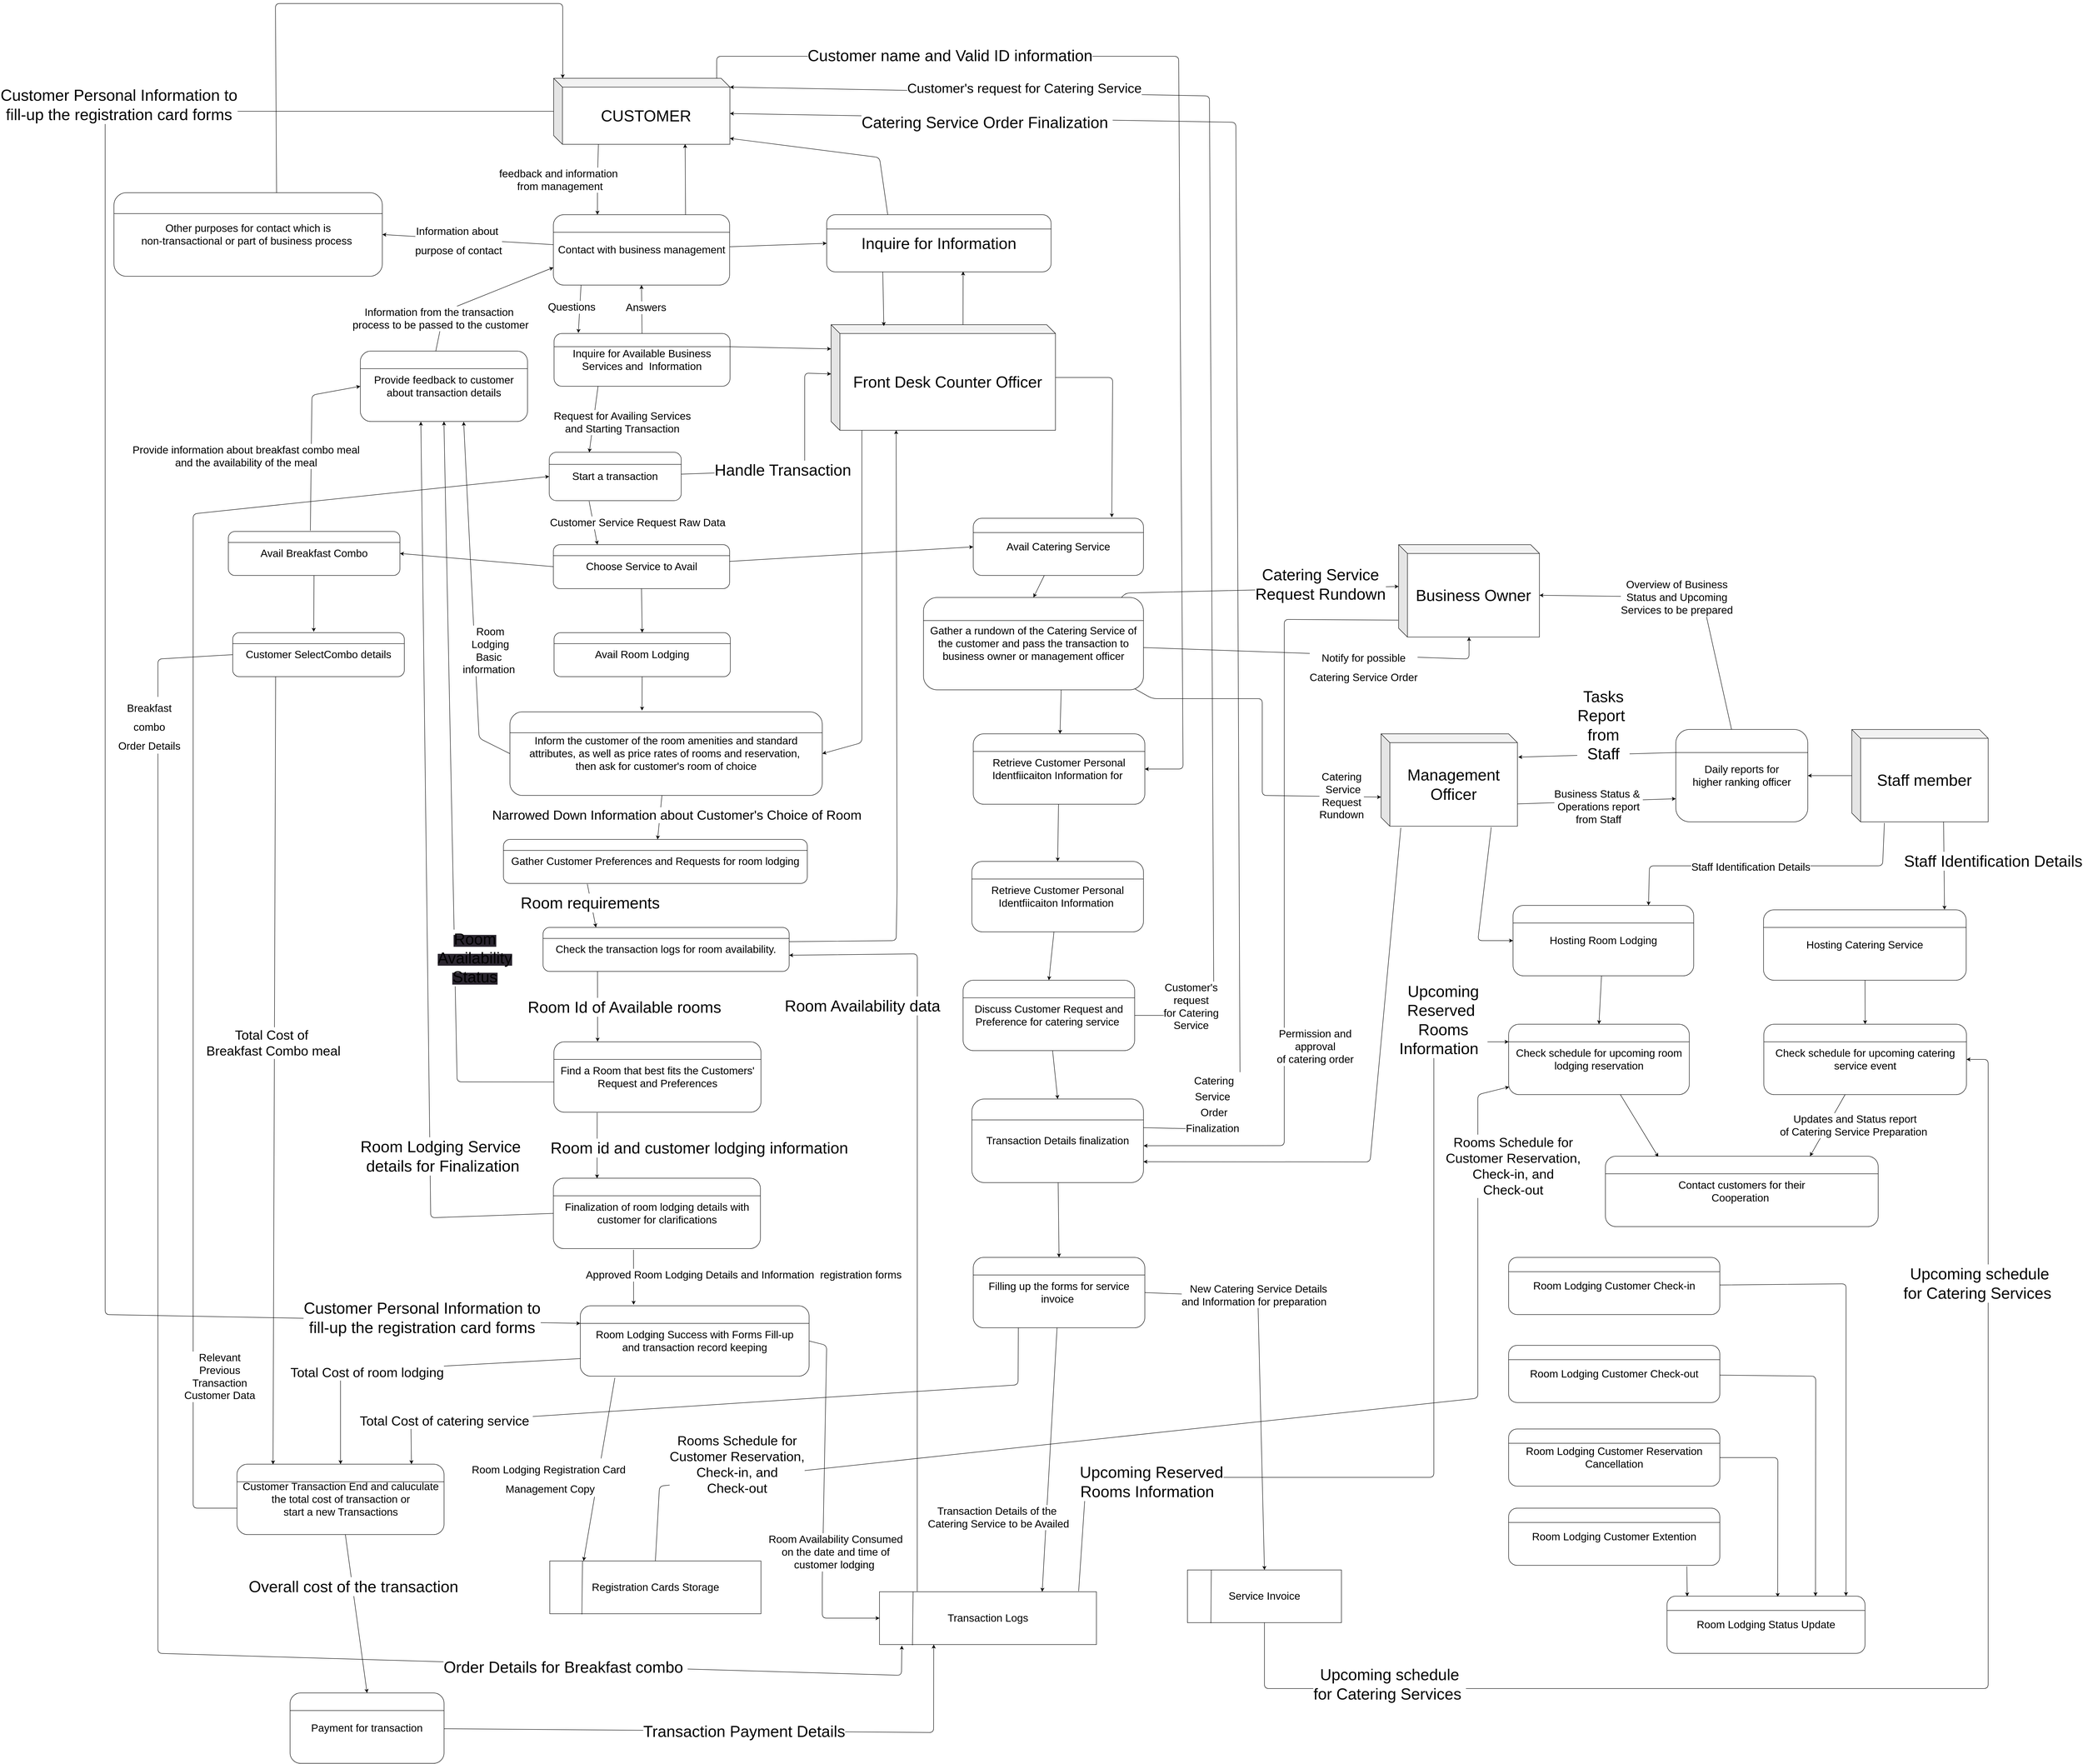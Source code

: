 <mxfile>
    <diagram id="emvvtYQxzRHmPXdrn84x" name="Page-1">
        <mxGraphModel dx="4592" dy="3368" grid="1" gridSize="10" guides="1" tooltips="1" connect="1" arrows="1" fold="1" page="1" pageScale="1" pageWidth="850" pageHeight="1100" math="0" shadow="0">
            <root>
                <mxCell id="0"/>
                <mxCell id="1" parent="0"/>
                <mxCell id="68" style="edgeStyle=none;html=1;entryX=0.25;entryY=0;entryDx=0;entryDy=0;exitX=0.254;exitY=0.993;exitDx=0;exitDy=0;exitPerimeter=0;" parent="1" source="5" target="6" edge="1">
                    <mxGeometry relative="1" as="geometry">
                        <Array as="points">
                            <mxPoint x="-1" y="40"/>
                        </Array>
                    </mxGeometry>
                </mxCell>
                <mxCell id="236" value="feedback and information&lt;br&gt;&amp;nbsp;from management" style="edgeLabel;html=1;align=center;verticalAlign=middle;resizable=0;points=[];fontSize=24;" parent="68" vertex="1" connectable="0">
                    <mxGeometry x="-0.275" y="-4" relative="1" as="geometry">
                        <mxPoint x="-86" y="23" as="offset"/>
                    </mxGeometry>
                </mxCell>
                <mxCell id="142" style="edgeStyle=none;html=1;entryX=1;entryY=0.5;entryDx=0;entryDy=0;fontSize=36;exitX=0.925;exitY=0.003;exitDx=0;exitDy=0;exitPerimeter=0;" parent="1" source="5" target="113" edge="1">
                    <mxGeometry relative="1" as="geometry">
                        <Array as="points">
                            <mxPoint x="270" y="-240"/>
                            <mxPoint x="1320" y="-240"/>
                            <mxPoint x="1330" y="1380"/>
                        </Array>
                    </mxGeometry>
                </mxCell>
                <mxCell id="234" value="&lt;font style=&quot;font-size: 36px;&quot;&gt;Customer name and Valid ID information&lt;/font&gt;" style="edgeLabel;html=1;align=center;verticalAlign=middle;resizable=0;points=[];fontSize=24;" parent="142" vertex="1" connectable="0">
                    <mxGeometry x="-0.497" y="2" relative="1" as="geometry">
                        <mxPoint x="-126" as="offset"/>
                    </mxGeometry>
                </mxCell>
                <mxCell id="155" style="edgeStyle=none;html=1;entryX=0;entryY=0.25;entryDx=0;entryDy=0;" parent="1" source="5" target="77" edge="1">
                    <mxGeometry relative="1" as="geometry">
                        <mxPoint x="-1160" y="-150" as="targetPoint"/>
                        <Array as="points">
                            <mxPoint x="-1120" y="-115"/>
                            <mxPoint x="-1120" y="2620"/>
                        </Array>
                    </mxGeometry>
                </mxCell>
                <mxCell id="245" value="&lt;font style=&quot;font-size: 36px;&quot;&gt;Customer Personal Information to &lt;br&gt;fill-up the&amp;nbsp;registration card forms&lt;/font&gt;" style="edgeLabel;html=1;align=center;verticalAlign=middle;resizable=0;points=[];fontSize=24;" vertex="1" connectable="0" parent="155">
                    <mxGeometry x="0.808" y="5" relative="1" as="geometry">
                        <mxPoint x="104" as="offset"/>
                    </mxGeometry>
                </mxCell>
                <mxCell id="261" value="Customer Personal Information to&lt;br&gt;fill-up the&amp;nbsp;registration card forms" style="edgeLabel;html=1;align=center;verticalAlign=middle;resizable=0;points=[];fontSize=36;" vertex="1" connectable="0" parent="155">
                    <mxGeometry x="-0.622" y="3" relative="1" as="geometry">
                        <mxPoint x="-75" y="-18" as="offset"/>
                    </mxGeometry>
                </mxCell>
                <mxCell id="5" value="&lt;font style=&quot;font-size: 36px;&quot;&gt;CUSTOMER&lt;/font&gt;" style="shape=cube;whiteSpace=wrap;html=1;boundedLbl=1;backgroundOutline=1;darkOpacity=0.05;darkOpacity2=0.1;" parent="1" vertex="1">
                    <mxGeometry x="-100.62" y="-190" width="400.62" height="150" as="geometry"/>
                </mxCell>
                <mxCell id="64" style="edgeStyle=none;html=1;entryX=0;entryY=0.5;entryDx=0;entryDy=0;" parent="1" source="6" target="48" edge="1">
                    <mxGeometry relative="1" as="geometry"/>
                </mxCell>
                <mxCell id="69" value="&lt;font style=&quot;font-size: 24px;&quot;&gt;Questions&lt;/font&gt;" style="edgeStyle=none;html=1;entryX=0.138;entryY=-0.01;entryDx=0;entryDy=0;entryPerimeter=0;exitX=0.157;exitY=1.003;exitDx=0;exitDy=0;exitPerimeter=0;" parent="1" source="6" target="37" edge="1">
                    <mxGeometry x="-0.064" y="-19" relative="1" as="geometry">
                        <mxPoint as="offset"/>
                    </mxGeometry>
                </mxCell>
                <mxCell id="97" style="edgeStyle=none;html=1;exitX=0.75;exitY=0;exitDx=0;exitDy=0;entryX=0.746;entryY=0.996;entryDx=0;entryDy=0;entryPerimeter=0;" parent="1" source="6" target="5" edge="1">
                    <mxGeometry relative="1" as="geometry"/>
                </mxCell>
                <mxCell id="98" style="edgeStyle=none;html=1;entryX=1;entryY=0.5;entryDx=0;entryDy=0;" parent="1" source="6" target="39" edge="1">
                    <mxGeometry relative="1" as="geometry"/>
                </mxCell>
                <mxCell id="235" value="&lt;font style=&quot;font-size: 24px;&quot;&gt;Information about&amp;nbsp;&lt;br&gt;purpose of contact&lt;/font&gt;" style="edgeLabel;html=1;align=center;verticalAlign=middle;resizable=0;points=[];fontSize=36;" parent="98" vertex="1" connectable="0">
                    <mxGeometry x="0.117" relative="1" as="geometry">
                        <mxPoint x="1" as="offset"/>
                    </mxGeometry>
                </mxCell>
                <mxCell id="6" value="&lt;font style=&quot;font-size: 24px;&quot;&gt;Contact with business management&lt;/font&gt;" style="rounded=1;whiteSpace=wrap;html=1;fontSize=24;" parent="1" vertex="1">
                    <mxGeometry x="-101.24" y="120" width="400.62" height="160" as="geometry"/>
                </mxCell>
                <mxCell id="7" value="" style="endArrow=none;html=1;fontSize=24;exitX=0;exitY=0.25;exitDx=0;exitDy=0;entryX=1;entryY=0.25;entryDx=0;entryDy=0;fontStyle=1" parent="1" source="6" target="6" edge="1">
                    <mxGeometry width="50" height="50" relative="1" as="geometry">
                        <mxPoint x="190" y="600" as="sourcePoint"/>
                        <mxPoint x="240" y="550" as="targetPoint"/>
                    </mxGeometry>
                </mxCell>
                <mxCell id="184" style="edgeStyle=none;html=1;entryX=0;entryY=0.25;entryDx=0;entryDy=0;exitX=0.918;exitY=-0.012;exitDx=0;exitDy=0;exitPerimeter=0;" parent="1" source="8" target="160" edge="1">
                    <mxGeometry relative="1" as="geometry">
                        <mxPoint x="1110" y="3200" as="sourcePoint"/>
                        <mxPoint x="2070" y="2040" as="targetPoint"/>
                        <Array as="points">
                            <mxPoint x="1110" y="2990"/>
                            <mxPoint x="1900" y="2990"/>
                            <mxPoint x="1900" y="2000"/>
                        </Array>
                    </mxGeometry>
                </mxCell>
                <mxCell id="238" value="&lt;font style=&quot;font-size: 36px;&quot;&gt;Upcoming Reserved &lt;br&gt;Rooms Information&amp;nbsp;&amp;nbsp;&lt;/font&gt;" style="edgeLabel;html=1;align=center;verticalAlign=middle;resizable=0;points=[];fontSize=24;" parent="184" vertex="1" connectable="0">
                    <mxGeometry x="-0.598" y="1" relative="1" as="geometry">
                        <mxPoint x="-37" y="11" as="offset"/>
                    </mxGeometry>
                </mxCell>
                <mxCell id="276" value="&lt;span style=&quot;font-size: 36px;&quot;&gt;Upcoming &lt;br&gt;Reserved&amp;nbsp;&lt;br&gt;&lt;/span&gt;&lt;span style=&quot;font-size: 36px;&quot;&gt;Rooms &lt;br&gt;Information&amp;nbsp;&amp;nbsp;&lt;/span&gt;" style="edgeLabel;html=1;align=center;verticalAlign=middle;resizable=0;points=[];fontSize=24;" vertex="1" connectable="0" parent="184">
                    <mxGeometry x="0.887" y="-3" relative="1" as="geometry">
                        <mxPoint x="-25" y="-53" as="offset"/>
                    </mxGeometry>
                </mxCell>
                <mxCell id="216" style="edgeStyle=none;html=1;fontSize=24;exitX=0.174;exitY=-0.008;exitDx=0;exitDy=0;exitPerimeter=0;entryX=1;entryY=0.632;entryDx=0;entryDy=0;entryPerimeter=0;" parent="1" source="8" target="53" edge="1">
                    <mxGeometry relative="1" as="geometry">
                        <mxPoint x="690" y="3240" as="sourcePoint"/>
                        <mxPoint x="450" y="1790" as="targetPoint"/>
                        <Array as="points">
                            <mxPoint x="726" y="1800"/>
                        </Array>
                    </mxGeometry>
                </mxCell>
                <mxCell id="217" value="&lt;font style=&quot;font-size: 36px;&quot;&gt;Room Availability data&amp;nbsp;&lt;/font&gt;" style="edgeLabel;html=1;align=center;verticalAlign=middle;resizable=0;points=[];fontSize=24;" parent="216" vertex="1" connectable="0">
                    <mxGeometry x="0.663" y="3" relative="1" as="geometry">
                        <mxPoint x="-117" y="116" as="offset"/>
                    </mxGeometry>
                </mxCell>
                <mxCell id="8" value="Transaction Logs" style="rounded=0;whiteSpace=wrap;html=1;fontSize=24;" parent="1" vertex="1">
                    <mxGeometry x="640" y="3250" width="493.12" height="120" as="geometry"/>
                </mxCell>
                <mxCell id="9" value="" style="endArrow=none;html=1;fontSize=24;exitX=0.155;exitY=-0.002;exitDx=0;exitDy=0;exitPerimeter=0;entryX=0.152;entryY=1.011;entryDx=0;entryDy=0;entryPerimeter=0;" parent="1" source="8" target="8" edge="1">
                    <mxGeometry width="50" height="50" relative="1" as="geometry">
                        <mxPoint x="-558.28" y="2980.58" as="sourcePoint"/>
                        <mxPoint x="-508.28" y="2930.58" as="targetPoint"/>
                    </mxGeometry>
                </mxCell>
                <mxCell id="13" value="Registration Cards Storage" style="rounded=0;whiteSpace=wrap;html=1;fontSize=24;" parent="1" vertex="1">
                    <mxGeometry x="-109.38" y="3180" width="480" height="120" as="geometry"/>
                </mxCell>
                <mxCell id="14" value="" style="endArrow=none;html=1;fontSize=24;exitX=0.155;exitY=-0.002;exitDx=0;exitDy=0;exitPerimeter=0;entryX=0.152;entryY=1.011;entryDx=0;entryDy=0;entryPerimeter=0;" parent="1" source="13" target="13" edge="1">
                    <mxGeometry width="50" height="50" relative="1" as="geometry">
                        <mxPoint x="247.34" y="3170.72" as="sourcePoint"/>
                        <mxPoint x="297.34" y="3120.72" as="targetPoint"/>
                    </mxGeometry>
                </mxCell>
                <mxCell id="183" style="edgeStyle=none;html=1;entryX=1;entryY=0.5;entryDx=0;entryDy=0;" parent="1" source="15" target="162" edge="1">
                    <mxGeometry relative="1" as="geometry">
                        <Array as="points">
                            <mxPoint x="1515" y="3470"/>
                            <mxPoint x="3160" y="3470"/>
                            <mxPoint x="3160" y="2040"/>
                        </Array>
                    </mxGeometry>
                </mxCell>
                <mxCell id="239" value="&lt;font style=&quot;font-size: 36px;&quot;&gt;Upcoming schedule &lt;br&gt;for Catering Services&amp;nbsp;&lt;/font&gt;" style="edgeLabel;html=1;align=center;verticalAlign=middle;resizable=0;points=[];fontSize=24;" parent="183" vertex="1" connectable="0">
                    <mxGeometry x="-0.796" y="10" relative="1" as="geometry">
                        <mxPoint x="100" as="offset"/>
                    </mxGeometry>
                </mxCell>
                <mxCell id="262" value="Upcoming schedule&lt;br&gt;for Catering Services&amp;nbsp;" style="edgeLabel;html=1;align=center;verticalAlign=middle;resizable=0;points=[];fontSize=36;" vertex="1" connectable="0" parent="183">
                    <mxGeometry x="0.589" y="-1" relative="1" as="geometry">
                        <mxPoint x="-21" y="-115" as="offset"/>
                    </mxGeometry>
                </mxCell>
                <mxCell id="15" value="Service Invoice" style="rounded=0;whiteSpace=wrap;html=1;fontSize=24;" parent="1" vertex="1">
                    <mxGeometry x="1340" y="3200.48" width="350" height="119.76" as="geometry"/>
                </mxCell>
                <mxCell id="16" value="" style="endArrow=none;html=1;fontSize=24;exitX=0.155;exitY=-0.002;exitDx=0;exitDy=0;exitPerimeter=0;entryX=0.152;entryY=1.011;entryDx=0;entryDy=0;entryPerimeter=0;" parent="1" source="15" target="15" edge="1">
                    <mxGeometry width="50" height="50" relative="1" as="geometry">
                        <mxPoint x="247.34" y="3450.9" as="sourcePoint"/>
                        <mxPoint x="297.34" y="3400.9" as="targetPoint"/>
                    </mxGeometry>
                </mxCell>
                <mxCell id="71" style="edgeStyle=none;html=1;entryX=0.25;entryY=0;entryDx=0;entryDy=0;exitX=0.302;exitY=1.011;exitDx=0;exitDy=0;exitPerimeter=0;" parent="1" source="17" target="33" edge="1">
                    <mxGeometry relative="1" as="geometry"/>
                </mxCell>
                <mxCell id="230" value="Customer Service Request Raw Data" style="edgeLabel;html=1;align=center;verticalAlign=middle;resizable=0;points=[];fontSize=24;" parent="71" vertex="1" connectable="0">
                    <mxGeometry x="-0.259" y="2" relative="1" as="geometry">
                        <mxPoint x="101" y="12" as="offset"/>
                    </mxGeometry>
                </mxCell>
                <mxCell id="109" style="edgeStyle=none;html=1;" parent="1" source="17" target="28" edge="1">
                    <mxGeometry relative="1" as="geometry">
                        <Array as="points">
                            <mxPoint x="470" y="700"/>
                            <mxPoint x="470" y="480"/>
                        </Array>
                    </mxGeometry>
                </mxCell>
                <mxCell id="228" value="&lt;font style=&quot;font-size: 36px;&quot;&gt;Handle Transaction&lt;/font&gt;" style="edgeLabel;html=1;align=center;verticalAlign=middle;resizable=0;points=[];fontSize=24;" parent="109" vertex="1" connectable="0">
                    <mxGeometry x="-0.665" y="3" relative="1" as="geometry">
                        <mxPoint x="137" y="-4" as="offset"/>
                    </mxGeometry>
                </mxCell>
                <mxCell id="17" value="Start a transaction" style="rounded=1;whiteSpace=wrap;html=1;fontSize=24;" parent="1" vertex="1">
                    <mxGeometry x="-110.62" y="660" width="300" height="110" as="geometry"/>
                </mxCell>
                <mxCell id="18" value="" style="endArrow=none;html=1;fontSize=24;exitX=0;exitY=0.25;exitDx=0;exitDy=0;entryX=1;entryY=0.25;entryDx=0;entryDy=0;" parent="1" source="17" target="17" edge="1">
                    <mxGeometry width="50" height="50" relative="1" as="geometry">
                        <mxPoint x="150" y="730" as="sourcePoint"/>
                        <mxPoint x="200" y="680" as="targetPoint"/>
                    </mxGeometry>
                </mxCell>
                <mxCell id="90" style="edgeStyle=none;html=1;entryX=0.423;entryY=-0.015;entryDx=0;entryDy=0;exitX=0.5;exitY=1;exitDx=0;exitDy=0;entryPerimeter=0;" parent="1" source="22" target="46" edge="1">
                    <mxGeometry relative="1" as="geometry"/>
                </mxCell>
                <mxCell id="22" value="Avail Room Lodging" style="rounded=1;whiteSpace=wrap;html=1;fontSize=24;" parent="1" vertex="1">
                    <mxGeometry x="-99.69" y="1070" width="400.62" height="100" as="geometry"/>
                </mxCell>
                <mxCell id="23" value="" style="endArrow=none;html=1;fontSize=24;exitX=0;exitY=0.25;exitDx=0;exitDy=0;entryX=1;entryY=0.25;entryDx=0;entryDy=0;" parent="1" source="22" target="22" edge="1">
                    <mxGeometry width="50" height="50" relative="1" as="geometry">
                        <mxPoint x="150" y="900" as="sourcePoint"/>
                        <mxPoint x="200" y="850" as="targetPoint"/>
                    </mxGeometry>
                </mxCell>
                <mxCell id="112" style="edgeStyle=none;html=1;entryX=0.5;entryY=0;entryDx=0;entryDy=0;" parent="1" source="24" target="110" edge="1">
                    <mxGeometry relative="1" as="geometry"/>
                </mxCell>
                <mxCell id="24" value="Avail Catering Service" style="rounded=1;whiteSpace=wrap;html=1;fontSize=24;" parent="1" vertex="1">
                    <mxGeometry x="853.12" y="810" width="386.88" height="130" as="geometry"/>
                </mxCell>
                <mxCell id="25" value="" style="endArrow=none;html=1;fontSize=24;exitX=0;exitY=0.25;exitDx=0;exitDy=0;entryX=1;entryY=0.25;entryDx=0;entryDy=0;" parent="1" source="24" target="24" edge="1">
                    <mxGeometry width="50" height="50" relative="1" as="geometry">
                        <mxPoint x="490" y="900" as="sourcePoint"/>
                        <mxPoint x="540" y="850" as="targetPoint"/>
                    </mxGeometry>
                </mxCell>
                <mxCell id="125" style="edgeStyle=none;html=1;entryX=0;entryY=0.5;entryDx=0;entryDy=0;fontSize=36;exitX=0.478;exitY=-0.018;exitDx=0;exitDy=0;exitPerimeter=0;" parent="1" source="26" target="102" edge="1">
                    <mxGeometry relative="1" as="geometry">
                        <Array as="points">
                            <mxPoint x="-650" y="530"/>
                        </Array>
                        <mxPoint x="-645" y="830" as="sourcePoint"/>
                    </mxGeometry>
                </mxCell>
                <mxCell id="242" value="&lt;font style=&quot;font-size: 24px;&quot;&gt;Provide information about breakfast combo meal&lt;br&gt;and the availability of the meal&lt;/font&gt;" style="edgeLabel;html=1;align=center;verticalAlign=middle;resizable=0;points=[];" vertex="1" connectable="0" parent="125">
                    <mxGeometry x="-0.065" relative="1" as="geometry">
                        <mxPoint x="-149" y="27" as="offset"/>
                    </mxGeometry>
                </mxCell>
                <mxCell id="126" style="edgeStyle=none;html=1;fontSize=36;entryX=0.472;entryY=-0.019;entryDx=0;entryDy=0;entryPerimeter=0;" parent="1" source="26" target="106" edge="1">
                    <mxGeometry relative="1" as="geometry"/>
                </mxCell>
                <mxCell id="26" value="Avail Breakfast Combo" style="rounded=1;whiteSpace=wrap;html=1;fontSize=24;" parent="1" vertex="1">
                    <mxGeometry x="-840" y="840" width="390" height="100" as="geometry"/>
                </mxCell>
                <mxCell id="27" value="" style="endArrow=none;html=1;fontSize=24;exitX=0;exitY=0.25;exitDx=0;exitDy=0;entryX=1;entryY=0.25;entryDx=0;entryDy=0;" parent="1" source="26" target="26" edge="1">
                    <mxGeometry width="50" height="50" relative="1" as="geometry">
                        <mxPoint x="-190" y="900" as="sourcePoint"/>
                        <mxPoint x="-140" y="850" as="targetPoint"/>
                    </mxGeometry>
                </mxCell>
                <mxCell id="67" style="edgeStyle=none;html=1;entryX=0.608;entryY=0.992;entryDx=0;entryDy=0;entryPerimeter=0;exitX=0.588;exitY=0;exitDx=0;exitDy=0;exitPerimeter=0;" parent="1" source="28" target="48" edge="1">
                    <mxGeometry relative="1" as="geometry"/>
                </mxCell>
                <mxCell id="144" style="edgeStyle=none;html=1;entryX=0.814;entryY=-0.015;entryDx=0;entryDy=0;fontSize=36;entryPerimeter=0;" parent="1" source="28" target="24" edge="1">
                    <mxGeometry relative="1" as="geometry">
                        <Array as="points">
                            <mxPoint x="1170" y="490"/>
                        </Array>
                    </mxGeometry>
                </mxCell>
                <mxCell id="284" style="edgeStyle=none;html=1;entryX=1;entryY=0.5;entryDx=0;entryDy=0;fontSize=30;" edge="1" parent="1" target="46">
                    <mxGeometry relative="1" as="geometry">
                        <mxPoint x="600" y="610" as="sourcePoint"/>
                        <Array as="points">
                            <mxPoint x="600" y="1320"/>
                        </Array>
                    </mxGeometry>
                </mxCell>
                <mxCell id="28" value="&lt;font style=&quot;&quot;&gt;&lt;font style=&quot;font-size: 36px;&quot;&gt;Front Desk Counter Officer&lt;/font&gt;&lt;br&gt;&lt;/font&gt;" style="shape=cube;whiteSpace=wrap;html=1;boundedLbl=1;backgroundOutline=1;darkOpacity=0.05;darkOpacity2=0.1;" parent="1" vertex="1">
                    <mxGeometry x="530" y="370" width="510" height="240" as="geometry"/>
                </mxCell>
                <mxCell id="138" style="edgeStyle=none;html=1;fontSize=36;exitX=-0.003;exitY=0.817;exitDx=0;exitDy=0;exitPerimeter=0;entryX=1.001;entryY=0.559;entryDx=0;entryDy=0;entryPerimeter=0;" parent="1" source="29" target="134" edge="1">
                    <mxGeometry relative="1" as="geometry">
                        <mxPoint x="1230" y="2225" as="targetPoint"/>
                        <Array as="points">
                            <mxPoint x="1560" y="1040"/>
                            <mxPoint x="1560" y="2236"/>
                        </Array>
                    </mxGeometry>
                </mxCell>
                <mxCell id="215" value="&lt;font style=&quot;font-size: 24px;&quot;&gt;Permission and &lt;br&gt;approval &lt;br&gt;of catering order&lt;/font&gt;" style="edgeLabel;html=1;align=center;verticalAlign=middle;resizable=0;points=[];" parent="138" vertex="1" connectable="0">
                    <mxGeometry x="0.356" y="-1" relative="1" as="geometry">
                        <mxPoint x="71" y="27" as="offset"/>
                    </mxGeometry>
                </mxCell>
                <mxCell id="29" value="&lt;font style=&quot;&quot;&gt;&lt;font style=&quot;font-size: 36px;&quot;&gt;Business Owner&lt;/font&gt;&lt;br&gt;&lt;/font&gt;" style="shape=cube;whiteSpace=wrap;html=1;boundedLbl=1;backgroundOutline=1;darkOpacity=0.05;darkOpacity2=0.1;" parent="1" vertex="1">
                    <mxGeometry x="1820" y="870" width="320" height="210" as="geometry"/>
                </mxCell>
                <mxCell id="139" style="edgeStyle=none;html=1;entryX=1;entryY=0.75;entryDx=0;entryDy=0;fontSize=36;exitX=0.145;exitY=1.018;exitDx=0;exitDy=0;exitPerimeter=0;" parent="1" source="31" target="134" edge="1">
                    <mxGeometry relative="1" as="geometry">
                        <Array as="points">
                            <mxPoint x="1755" y="2273"/>
                        </Array>
                    </mxGeometry>
                </mxCell>
                <mxCell id="176" style="edgeStyle=none;html=1;entryX=0;entryY=0.5;entryDx=0;entryDy=0;exitX=0.808;exitY=1.012;exitDx=0;exitDy=0;exitPerimeter=0;" parent="1" source="31" target="156" edge="1">
                    <mxGeometry relative="1" as="geometry">
                        <Array as="points">
                            <mxPoint x="2000" y="1770"/>
                        </Array>
                    </mxGeometry>
                </mxCell>
                <mxCell id="181" style="edgeStyle=none;html=1;entryX=0;entryY=0.75;entryDx=0;entryDy=0;exitX=1.002;exitY=0.759;exitDx=0;exitDy=0;exitPerimeter=0;" parent="1" source="31" target="177" edge="1">
                    <mxGeometry relative="1" as="geometry"/>
                </mxCell>
                <mxCell id="280" value="&lt;font style=&quot;font-size: 24px;&quot;&gt;Business Status &amp;amp;&amp;nbsp;&lt;br&gt;Operations&amp;nbsp;report&lt;br&gt;from&amp;nbsp;Staff&lt;br&gt;&lt;br&gt;&lt;/font&gt;" style="edgeLabel;html=1;align=center;verticalAlign=middle;resizable=0;points=[];fontSize=24;" vertex="1" connectable="0" parent="181">
                    <mxGeometry x="-0.541" y="-1" relative="1" as="geometry">
                        <mxPoint x="101" y="22" as="offset"/>
                    </mxGeometry>
                </mxCell>
                <mxCell id="31" value="&lt;font style=&quot;&quot;&gt;&lt;font style=&quot;font-size: 36px;&quot;&gt;Management Officer&lt;/font&gt;&lt;br&gt;&lt;/font&gt;" style="shape=cube;whiteSpace=wrap;html=1;boundedLbl=1;backgroundOutline=1;darkOpacity=0.05;darkOpacity2=0.1;" parent="1" vertex="1">
                    <mxGeometry x="1780" y="1300" width="310" height="209.82" as="geometry"/>
                </mxCell>
                <mxCell id="72" style="edgeStyle=none;html=1;exitX=0.5;exitY=1;exitDx=0;exitDy=0;entryX=0.5;entryY=0;entryDx=0;entryDy=0;" parent="1" source="33" edge="1" target="22">
                    <mxGeometry relative="1" as="geometry">
                        <mxPoint y="1020" as="targetPoint"/>
                    </mxGeometry>
                </mxCell>
                <mxCell id="75" style="edgeStyle=none;html=1;entryX=1;entryY=0.5;entryDx=0;entryDy=0;exitX=0;exitY=0.5;exitDx=0;exitDy=0;" parent="1" source="33" target="26" edge="1">
                    <mxGeometry relative="1" as="geometry"/>
                </mxCell>
                <mxCell id="76" style="edgeStyle=none;html=1;entryX=0;entryY=0.5;entryDx=0;entryDy=0;" parent="1" source="33" target="24" edge="1">
                    <mxGeometry relative="1" as="geometry"/>
                </mxCell>
                <mxCell id="33" value="Choose Service to Avail" style="rounded=1;whiteSpace=wrap;html=1;fontSize=24;" parent="1" vertex="1">
                    <mxGeometry x="-101.24" y="870" width="400.62" height="100" as="geometry"/>
                </mxCell>
                <mxCell id="34" value="" style="endArrow=none;html=1;fontSize=24;exitX=0;exitY=0.25;exitDx=0;exitDy=0;entryX=1;entryY=0.25;entryDx=0;entryDy=0;" parent="1" source="33" target="33" edge="1">
                    <mxGeometry width="50" height="50" relative="1" as="geometry">
                        <mxPoint x="145" y="880" as="sourcePoint"/>
                        <mxPoint x="195" y="830" as="targetPoint"/>
                    </mxGeometry>
                </mxCell>
                <mxCell id="70" value="&lt;font style=&quot;font-size: 24px;&quot;&gt;Request for Availing Services &lt;br&gt;and Starting Transaction&lt;/font&gt;" style="edgeStyle=none;html=1;exitX=0.25;exitY=1;exitDx=0;exitDy=0;entryX=0.303;entryY=0.004;entryDx=0;entryDy=0;entryPerimeter=0;" parent="1" source="37" target="17" edge="1">
                    <mxGeometry x="-0.003" y="65" relative="1" as="geometry">
                        <mxPoint y="-1" as="offset"/>
                    </mxGeometry>
                </mxCell>
                <mxCell id="93" style="edgeStyle=none;html=1;entryX=0;entryY=0;entryDx=0;entryDy=55;entryPerimeter=0;exitX=1;exitY=0.25;exitDx=0;exitDy=0;" parent="1" source="37" target="28" edge="1">
                    <mxGeometry relative="1" as="geometry"/>
                </mxCell>
                <mxCell id="96" style="edgeStyle=none;html=1;entryX=0.5;entryY=1;entryDx=0;entryDy=0;exitX=0.5;exitY=0;exitDx=0;exitDy=0;" parent="1" source="37" target="6" edge="1">
                    <mxGeometry relative="1" as="geometry"/>
                </mxCell>
                <mxCell id="231" value="Answers" style="edgeLabel;html=1;align=center;verticalAlign=middle;resizable=0;points=[];fontSize=24;" parent="96" vertex="1" connectable="0">
                    <mxGeometry x="0.165" y="-1" relative="1" as="geometry">
                        <mxPoint x="8" y="5" as="offset"/>
                    </mxGeometry>
                </mxCell>
                <mxCell id="37" value="&lt;font style=&quot;font-size: 24px;&quot;&gt;Inquire for Available Business Services and&amp;nbsp; Information&lt;/font&gt;" style="rounded=1;whiteSpace=wrap;html=1;fontSize=24;" parent="1" vertex="1">
                    <mxGeometry x="-99.69" y="390" width="400" height="120" as="geometry"/>
                </mxCell>
                <mxCell id="38" value="" style="endArrow=none;html=1;fontSize=24;exitX=0;exitY=0.25;exitDx=0;exitDy=0;entryX=1;entryY=0.25;entryDx=0;entryDy=0;" parent="1" source="37" target="37" edge="1">
                    <mxGeometry width="50" height="50" relative="1" as="geometry">
                        <mxPoint x="-190" y="730" as="sourcePoint"/>
                        <mxPoint x="-140" y="680" as="targetPoint"/>
                    </mxGeometry>
                </mxCell>
                <mxCell id="99" style="edgeStyle=none;html=1;exitX=0.606;exitY=-0.001;exitDx=0;exitDy=0;exitPerimeter=0;" parent="1" source="39" edge="1">
                    <mxGeometry relative="1" as="geometry">
                        <Array as="points">
                            <mxPoint x="-733" y="-360"/>
                            <mxPoint x="-80" y="-360"/>
                        </Array>
                        <mxPoint x="-80" y="-190" as="targetPoint"/>
                    </mxGeometry>
                </mxCell>
                <mxCell id="39" value="&lt;font style=&quot;font-size: 24px;&quot;&gt;Other purposes for contact which is &lt;br&gt;non-transactional or part of business process&amp;nbsp;&lt;/font&gt;" style="rounded=1;whiteSpace=wrap;html=1;fontSize=24;" parent="1" vertex="1">
                    <mxGeometry x="-1100" y="70" width="610" height="190" as="geometry"/>
                </mxCell>
                <mxCell id="40" value="" style="endArrow=none;html=1;fontSize=24;exitX=0;exitY=0.25;exitDx=0;exitDy=0;entryX=1;entryY=0.25;entryDx=0;entryDy=0;" parent="1" source="39" target="39" edge="1">
                    <mxGeometry width="50" height="50" relative="1" as="geometry">
                        <mxPoint x="560" y="790" as="sourcePoint"/>
                        <mxPoint x="610" y="740" as="targetPoint"/>
                    </mxGeometry>
                </mxCell>
                <mxCell id="87" style="edgeStyle=none;html=1;entryX=0.215;entryY=0;entryDx=0;entryDy=0;exitX=0.276;exitY=1.012;exitDx=0;exitDy=0;entryPerimeter=0;exitPerimeter=0;" parent="1" source="44" target="53" edge="1">
                    <mxGeometry relative="1" as="geometry"/>
                </mxCell>
                <mxCell id="220" value="&lt;font style=&quot;font-size: 36px;&quot;&gt;Room requirements&lt;/font&gt;" style="edgeLabel;html=1;align=center;verticalAlign=middle;resizable=0;points=[];fontSize=24;" parent="87" vertex="1" connectable="0">
                    <mxGeometry x="-0.362" relative="1" as="geometry">
                        <mxPoint y="11" as="offset"/>
                    </mxGeometry>
                </mxCell>
                <mxCell id="44" value="Gather Customer Preferences and Requests for room lodging" style="rounded=1;whiteSpace=wrap;html=1;fontSize=24;" parent="1" vertex="1">
                    <mxGeometry x="-214.69" y="1540" width="690.62" height="100" as="geometry"/>
                </mxCell>
                <mxCell id="45" value="" style="endArrow=none;html=1;fontSize=24;exitX=0;exitY=0.25;exitDx=0;exitDy=0;entryX=1;entryY=0.25;entryDx=0;entryDy=0;" parent="1" source="44" target="44" edge="1">
                    <mxGeometry width="50" height="50" relative="1" as="geometry">
                        <mxPoint x="145" y="1080" as="sourcePoint"/>
                        <mxPoint x="195" y="1030" as="targetPoint"/>
                    </mxGeometry>
                </mxCell>
                <mxCell id="100" style="edgeStyle=none;html=1;exitX=1;exitY=0.5;exitDx=0;exitDy=0;" parent="1" source="46" edge="1">
                    <mxGeometry relative="1" as="geometry">
                        <mxPoint x="295" y="1265.031" as="targetPoint"/>
                    </mxGeometry>
                </mxCell>
                <mxCell id="154" style="edgeStyle=none;html=1;entryX=0.618;entryY=1.004;entryDx=0;entryDy=0;entryPerimeter=0;fontSize=36;exitX=0;exitY=0.5;exitDx=0;exitDy=0;" parent="1" source="46" target="102" edge="1">
                    <mxGeometry relative="1" as="geometry">
                        <Array as="points">
                            <mxPoint x="-270" y="1310"/>
                        </Array>
                        <mxPoint x="-100" y="1300" as="sourcePoint"/>
                        <mxPoint x="-232.88" y="552.4" as="targetPoint"/>
                    </mxGeometry>
                </mxCell>
                <mxCell id="225" value="Room &lt;br&gt;Lodging&lt;br&gt;Basic&amp;nbsp;&lt;br&gt;information&amp;nbsp;" style="edgeLabel;html=1;align=center;verticalAlign=middle;resizable=0;points=[];fontSize=24;" parent="154" vertex="1" connectable="0">
                    <mxGeometry x="-0.462" y="-1" relative="1" as="geometry">
                        <mxPoint x="30" y="-63" as="offset"/>
                    </mxGeometry>
                </mxCell>
                <mxCell id="286" style="edgeStyle=none;html=1;fontSize=30;" edge="1" parent="1" source="46" target="44">
                    <mxGeometry relative="1" as="geometry"/>
                </mxCell>
                <mxCell id="287" value="Narrowed Down Information about Customer's Choice of Room" style="edgeLabel;html=1;align=center;verticalAlign=middle;resizable=0;points=[];fontSize=30;" vertex="1" connectable="0" parent="286">
                    <mxGeometry x="-0.128" y="-1" relative="1" as="geometry">
                        <mxPoint x="39" as="offset"/>
                    </mxGeometry>
                </mxCell>
                <mxCell id="46" value="Inform the customer of the room amenities and standard attributes, as well as price rates of rooms and reservation,&amp;nbsp;&lt;br&gt;then ask for customer's room of choice" style="rounded=1;whiteSpace=wrap;html=1;fontSize=24;" parent="1" vertex="1">
                    <mxGeometry x="-200" y="1250" width="710" height="190" as="geometry"/>
                </mxCell>
                <mxCell id="47" value="" style="endArrow=none;html=1;fontSize=24;exitX=0;exitY=0.25;exitDx=0;exitDy=0;entryX=1;entryY=0.25;entryDx=0;entryDy=0;" parent="1" source="46" target="46" edge="1">
                    <mxGeometry width="50" height="50" relative="1" as="geometry">
                        <mxPoint x="140" y="1270" as="sourcePoint"/>
                        <mxPoint x="190" y="1220" as="targetPoint"/>
                    </mxGeometry>
                </mxCell>
                <mxCell id="65" style="edgeStyle=none;html=1;entryX=0.235;entryY=0.013;entryDx=0;entryDy=0;entryPerimeter=0;exitX=0.25;exitY=1;exitDx=0;exitDy=0;" parent="1" source="48" target="28" edge="1">
                    <mxGeometry relative="1" as="geometry">
                        <mxPoint x="530" y="240" as="sourcePoint"/>
                    </mxGeometry>
                </mxCell>
                <mxCell id="66" style="edgeStyle=none;html=1;exitX=0.272;exitY=-0.001;exitDx=0;exitDy=0;entryX=1;entryY=0.91;entryDx=0;entryDy=0;entryPerimeter=0;exitPerimeter=0;" parent="1" source="48" target="5" edge="1">
                    <mxGeometry relative="1" as="geometry">
                        <Array as="points">
                            <mxPoint x="640" y="-10"/>
                        </Array>
                    </mxGeometry>
                </mxCell>
                <mxCell id="48" value="&lt;font style=&quot;font-size: 36px;&quot;&gt;Inquire for Information&lt;/font&gt;" style="rounded=1;whiteSpace=wrap;html=1;fontSize=24;" parent="1" vertex="1">
                    <mxGeometry x="520" y="120" width="510" height="130" as="geometry"/>
                </mxCell>
                <mxCell id="49" value="" style="endArrow=none;html=1;fontSize=24;exitX=0;exitY=0.25;exitDx=0;exitDy=0;entryX=1;entryY=0.25;entryDx=0;entryDy=0;" parent="1" source="48" target="48" edge="1">
                    <mxGeometry width="50" height="50" relative="1" as="geometry">
                        <mxPoint x="-772.5" y="790" as="sourcePoint"/>
                        <mxPoint x="-722.5" y="740" as="targetPoint"/>
                    </mxGeometry>
                </mxCell>
                <mxCell id="84" style="edgeStyle=none;html=1;entryX=0.29;entryY=0.999;entryDx=0;entryDy=0;entryPerimeter=0;exitX=0.998;exitY=0.324;exitDx=0;exitDy=0;exitPerimeter=0;" parent="1" source="53" target="28" edge="1">
                    <mxGeometry relative="1" as="geometry">
                        <Array as="points">
                            <mxPoint x="678" y="1770"/>
                            <mxPoint x="680" y="1650"/>
                        </Array>
                        <mxPoint x="470" y="1720" as="sourcePoint"/>
                    </mxGeometry>
                </mxCell>
                <mxCell id="88" style="edgeStyle=none;html=1;entryX=0.211;entryY=-0.003;entryDx=0;entryDy=0;entryPerimeter=0;" parent="1" target="55" edge="1">
                    <mxGeometry relative="1" as="geometry">
                        <mxPoint x="-1" y="1780" as="sourcePoint"/>
                    </mxGeometry>
                </mxCell>
                <mxCell id="219" value="&lt;font style=&quot;font-size: 36px;&quot;&gt;Room Id of Available rooms&lt;/font&gt;" style="edgeLabel;html=1;align=center;verticalAlign=middle;resizable=0;points=[];fontSize=24;" parent="88" vertex="1" connectable="0">
                    <mxGeometry x="-0.426" y="-2" relative="1" as="geometry">
                        <mxPoint x="63" y="78" as="offset"/>
                    </mxGeometry>
                </mxCell>
                <mxCell id="53" value="Check the transaction logs for room availability." style="rounded=1;whiteSpace=wrap;html=1;fontSize=24;" parent="1" vertex="1">
                    <mxGeometry x="-124.69" y="1740" width="559.38" height="100" as="geometry"/>
                </mxCell>
                <mxCell id="54" value="" style="endArrow=none;html=1;fontSize=24;exitX=0;exitY=0.25;exitDx=0;exitDy=0;entryX=1;entryY=0.25;entryDx=0;entryDy=0;" parent="1" source="53" target="53" edge="1">
                    <mxGeometry width="50" height="50" relative="1" as="geometry">
                        <mxPoint x="145" y="1320" as="sourcePoint"/>
                        <mxPoint x="195" y="1270" as="targetPoint"/>
                    </mxGeometry>
                </mxCell>
                <mxCell id="91" value="&lt;font style=&quot;font-size: 36px;&quot;&gt;Room id and customer lodging information&amp;nbsp;&amp;nbsp;&lt;/font&gt;" style="edgeStyle=none;html=1;entryX=0.211;entryY=0.003;entryDx=0;entryDy=0;entryPerimeter=0;exitX=0.209;exitY=1.007;exitDx=0;exitDy=0;exitPerimeter=0;" parent="1" source="55" target="58" edge="1">
                    <mxGeometry x="0.05" y="242" relative="1" as="geometry">
                        <mxPoint y="1" as="offset"/>
                    </mxGeometry>
                </mxCell>
                <mxCell id="153" style="edgeStyle=none;html=1;entryX=0.5;entryY=1;entryDx=0;entryDy=0;fontSize=36;exitX=0;exitY=0.57;exitDx=0;exitDy=0;exitPerimeter=0;" parent="1" source="55" target="102" edge="1">
                    <mxGeometry relative="1" as="geometry">
                        <Array as="points">
                            <mxPoint x="-320" y="2091"/>
                        </Array>
                        <mxPoint x="-75.62" y="2050" as="sourcePoint"/>
                        <mxPoint x="-225" y="590" as="targetPoint"/>
                    </mxGeometry>
                </mxCell>
                <mxCell id="223" value="&lt;span style=&quot;background-color: rgb(42, 37, 47);&quot;&gt;&lt;font style=&quot;font-size: 36px;&quot;&gt;Room &lt;br&gt;Availability &lt;br&gt;Status&lt;/font&gt;&lt;/span&gt;" style="edgeLabel;html=1;align=center;verticalAlign=middle;resizable=0;points=[];fontSize=24;" parent="153" vertex="1" connectable="0">
                    <mxGeometry x="-0.735" relative="1" as="geometry">
                        <mxPoint x="40" y="-274" as="offset"/>
                    </mxGeometry>
                </mxCell>
                <mxCell id="55" value="Find a Room that best fits the Customers' Request and Preferences" style="rounded=1;whiteSpace=wrap;html=1;fontSize=24;" parent="1" vertex="1">
                    <mxGeometry x="-100" y="2000" width="470.62" height="160" as="geometry"/>
                </mxCell>
                <mxCell id="56" value="" style="endArrow=none;html=1;fontSize=24;exitX=0;exitY=0.25;exitDx=0;exitDy=0;entryX=1;entryY=0.25;entryDx=0;entryDy=0;" parent="1" source="55" target="55" edge="1">
                    <mxGeometry width="50" height="50" relative="1" as="geometry">
                        <mxPoint x="146.25" y="1560" as="sourcePoint"/>
                        <mxPoint x="196.25" y="1510" as="targetPoint"/>
                    </mxGeometry>
                </mxCell>
                <mxCell id="92" style="edgeStyle=none;html=1;entryX=0.233;entryY=-0.015;entryDx=0;entryDy=0;entryPerimeter=0;exitX=0.387;exitY=1.017;exitDx=0;exitDy=0;exitPerimeter=0;" parent="1" source="58" target="77" edge="1">
                    <mxGeometry relative="1" as="geometry">
                        <mxPoint x="-8.966" y="2360" as="targetPoint"/>
                    </mxGeometry>
                </mxCell>
                <mxCell id="241" value="Approved Room Lodging Details and Information&amp;nbsp; registration forms" style="edgeLabel;html=1;align=center;verticalAlign=middle;resizable=0;points=[];fontSize=24;" parent="92" vertex="1" connectable="0">
                    <mxGeometry x="-0.277" y="1" relative="1" as="geometry">
                        <mxPoint x="249" y="12" as="offset"/>
                    </mxGeometry>
                </mxCell>
                <mxCell id="58" value="Finalization of room lodging details with customer for clarifications" style="rounded=1;whiteSpace=wrap;html=1;fontSize=24;" parent="1" vertex="1">
                    <mxGeometry x="-101.24" y="2310" width="470.62" height="160" as="geometry"/>
                </mxCell>
                <mxCell id="59" value="" style="endArrow=none;html=1;fontSize=24;exitX=0;exitY=0.25;exitDx=0;exitDy=0;entryX=1;entryY=0.25;entryDx=0;entryDy=0;" parent="1" source="58" target="58" edge="1">
                    <mxGeometry width="50" height="50" relative="1" as="geometry">
                        <mxPoint x="145" y="1770" as="sourcePoint"/>
                        <mxPoint x="195" y="1720" as="targetPoint"/>
                    </mxGeometry>
                </mxCell>
                <mxCell id="124" style="edgeStyle=none;html=1;entryX=0.362;entryY=1.003;entryDx=0;entryDy=0;fontSize=36;exitX=0;exitY=0.5;exitDx=0;exitDy=0;entryPerimeter=0;" parent="1" source="58" target="102" edge="1">
                    <mxGeometry relative="1" as="geometry">
                        <Array as="points">
                            <mxPoint x="-380" y="2400"/>
                        </Array>
                        <mxPoint x="-135" y="2100" as="sourcePoint"/>
                        <mxPoint x="-260" y="440" as="targetPoint"/>
                    </mxGeometry>
                </mxCell>
                <mxCell id="224" value="&lt;font style=&quot;font-size: 36px;&quot;&gt;Room Lodging Service&lt;br&gt;&amp;nbsp;details for Finalization&lt;/font&gt;" style="edgeLabel;html=1;align=center;verticalAlign=middle;resizable=0;points=[];fontSize=24;" parent="124" vertex="1" connectable="0">
                    <mxGeometry x="-0.8" y="2" relative="1" as="geometry">
                        <mxPoint x="-48" y="-140" as="offset"/>
                    </mxGeometry>
                </mxCell>
                <mxCell id="79" style="edgeStyle=none;html=1;exitX=0.151;exitY=1.024;exitDx=0;exitDy=0;exitPerimeter=0;entryX=0.16;entryY=0;entryDx=0;entryDy=0;entryPerimeter=0;" parent="1" source="77" target="13" edge="1">
                    <mxGeometry relative="1" as="geometry">
                        <mxPoint x="-30" y="3200" as="targetPoint"/>
                    </mxGeometry>
                </mxCell>
                <mxCell id="258" value="&lt;font style=&quot;font-size: 24px;&quot;&gt;Room Lodging Registration Card&amp;nbsp;&lt;br&gt;Management Copy&lt;/font&gt;" style="edgeLabel;html=1;align=center;verticalAlign=middle;resizable=0;points=[];fontSize=36;" vertex="1" connectable="0" parent="79">
                    <mxGeometry x="0.355" y="-2" relative="1" as="geometry">
                        <mxPoint x="-98" y="-56" as="offset"/>
                    </mxGeometry>
                </mxCell>
                <mxCell id="80" style="edgeStyle=none;html=1;exitX=1;exitY=0.5;exitDx=0;exitDy=0;entryX=0;entryY=0.5;entryDx=0;entryDy=0;" parent="1" source="77" target="8" edge="1">
                    <mxGeometry relative="1" as="geometry">
                        <Array as="points">
                            <mxPoint x="520" y="2690"/>
                            <mxPoint x="510" y="3220"/>
                            <mxPoint x="510" y="3310"/>
                        </Array>
                    </mxGeometry>
                </mxCell>
                <mxCell id="233" value="Room Availability Consumed&lt;br&gt;&amp;nbsp;on the date and time of&amp;nbsp;&lt;br&gt;customer lodging&amp;nbsp;" style="edgeLabel;html=1;align=center;verticalAlign=middle;resizable=0;points=[];fontSize=24;" parent="80" vertex="1" connectable="0">
                    <mxGeometry x="-0.086" y="5" relative="1" as="geometry">
                        <mxPoint x="21" y="149" as="offset"/>
                    </mxGeometry>
                </mxCell>
                <mxCell id="129" style="edgeStyle=none;html=1;fontSize=36;exitX=0;exitY=0.75;exitDx=0;exitDy=0;" parent="1" source="77" target="127" edge="1">
                    <mxGeometry relative="1" as="geometry">
                        <Array as="points">
                            <mxPoint x="-585" y="2750"/>
                        </Array>
                    </mxGeometry>
                </mxCell>
                <mxCell id="248" value="Total Cost of room lodging" style="edgeLabel;html=1;align=center;verticalAlign=middle;resizable=0;points=[];fontSize=30;" vertex="1" connectable="0" parent="129">
                    <mxGeometry x="-0.02" y="1" relative="1" as="geometry">
                        <mxPoint x="-115" y="9" as="offset"/>
                    </mxGeometry>
                </mxCell>
                <mxCell id="77" value="Room Lodging Success with Forms Fill-up &lt;br&gt;and transaction record keeping" style="rounded=1;whiteSpace=wrap;html=1;fontSize=24;" parent="1" vertex="1">
                    <mxGeometry x="-40" y="2600" width="520" height="160" as="geometry"/>
                </mxCell>
                <mxCell id="78" value="" style="endArrow=none;html=1;fontSize=24;exitX=0;exitY=0.25;exitDx=0;exitDy=0;entryX=1;entryY=0.25;entryDx=0;entryDy=0;" parent="1" source="77" target="77" edge="1">
                    <mxGeometry width="50" height="50" relative="1" as="geometry">
                        <mxPoint x="148.12" y="2360" as="sourcePoint"/>
                        <mxPoint x="198.12" y="2310" as="targetPoint"/>
                    </mxGeometry>
                </mxCell>
                <mxCell id="105" style="edgeStyle=none;html=1;entryX=0;entryY=0.75;entryDx=0;entryDy=0;exitX=0.451;exitY=0.004;exitDx=0;exitDy=0;exitPerimeter=0;" parent="1" source="102" target="6" edge="1">
                    <mxGeometry relative="1" as="geometry">
                        <Array as="points">
                            <mxPoint x="-350" y="340"/>
                        </Array>
                        <mxPoint x="-350" y="440" as="sourcePoint"/>
                    </mxGeometry>
                </mxCell>
                <mxCell id="244" value="Information from the transaction&amp;nbsp;&lt;br&gt;process to be passed to the&amp;nbsp;customer" style="edgeLabel;html=1;align=center;verticalAlign=middle;resizable=0;points=[];fontSize=24;" vertex="1" connectable="0" parent="105">
                    <mxGeometry x="-0.302" y="-1" relative="1" as="geometry">
                        <mxPoint x="-40" y="27" as="offset"/>
                    </mxGeometry>
                </mxCell>
                <mxCell id="102" value="Provide feedback to customer about transaction details" style="rounded=1;whiteSpace=wrap;html=1;fontSize=24;" parent="1" vertex="1">
                    <mxGeometry x="-540" y="430" width="380" height="160" as="geometry"/>
                </mxCell>
                <mxCell id="103" value="" style="endArrow=none;html=1;fontSize=24;exitX=0;exitY=0.25;exitDx=0;exitDy=0;entryX=1;entryY=0.25;entryDx=0;entryDy=0;" parent="1" source="102" target="102" edge="1">
                    <mxGeometry width="50" height="50" relative="1" as="geometry">
                        <mxPoint x="440" y="790" as="sourcePoint"/>
                        <mxPoint x="490" y="740" as="targetPoint"/>
                    </mxGeometry>
                </mxCell>
                <mxCell id="151" style="edgeStyle=none;html=1;entryX=0.174;entryY=0.003;entryDx=0;entryDy=0;entryPerimeter=0;fontSize=36;exitX=0.25;exitY=1;exitDx=0;exitDy=0;" parent="1" source="106" target="127" edge="1">
                    <mxGeometry relative="1" as="geometry"/>
                </mxCell>
                <mxCell id="257" value="Total Cost of&amp;nbsp;&lt;br&gt;Breakfast Combo meal" style="edgeLabel;html=1;align=center;verticalAlign=middle;resizable=0;points=[];fontSize=30;" vertex="1" connectable="0" parent="151">
                    <mxGeometry x="0.387" y="-2" relative="1" as="geometry">
                        <mxPoint y="-410" as="offset"/>
                    </mxGeometry>
                </mxCell>
                <mxCell id="152" style="edgeStyle=none;html=1;entryX=0.103;entryY=1.02;entryDx=0;entryDy=0;fontSize=36;exitX=0;exitY=0.5;exitDx=0;exitDy=0;entryPerimeter=0;" parent="1" source="106" target="8" edge="1">
                    <mxGeometry relative="1" as="geometry">
                        <Array as="points">
                            <mxPoint x="-1000" y="1130"/>
                            <mxPoint x="-1000" y="3390"/>
                            <mxPoint x="690" y="3440"/>
                        </Array>
                    </mxGeometry>
                </mxCell>
                <mxCell id="259" value="Order Details for Breakfast combo&amp;nbsp;" style="edgeLabel;html=1;align=center;verticalAlign=middle;resizable=0;points=[];fontSize=36;" vertex="1" connectable="0" parent="152">
                    <mxGeometry x="0.488" relative="1" as="geometry">
                        <mxPoint x="240" y="10" as="offset"/>
                    </mxGeometry>
                </mxCell>
                <mxCell id="266" value="&lt;font style=&quot;font-size: 24px;&quot;&gt;Breakfast &lt;br&gt;combo &lt;br&gt;Order Details&lt;/font&gt;" style="edgeLabel;html=1;align=center;verticalAlign=middle;resizable=0;points=[];fontSize=36;" vertex="1" connectable="0" parent="152">
                    <mxGeometry x="-0.805" y="2" relative="1" as="geometry">
                        <mxPoint x="-22" y="-88" as="offset"/>
                    </mxGeometry>
                </mxCell>
                <mxCell id="106" value="Customer SelectCombo details" style="rounded=1;whiteSpace=wrap;html=1;fontSize=24;" parent="1" vertex="1">
                    <mxGeometry x="-830" y="1070" width="390" height="100" as="geometry"/>
                </mxCell>
                <mxCell id="107" value="" style="endArrow=none;html=1;fontSize=24;exitX=0;exitY=0.25;exitDx=0;exitDy=0;entryX=1;entryY=0.25;entryDx=0;entryDy=0;" parent="1" source="106" target="106" edge="1">
                    <mxGeometry width="50" height="50" relative="1" as="geometry">
                        <mxPoint x="-190" y="1080" as="sourcePoint"/>
                        <mxPoint x="-140" y="1030" as="targetPoint"/>
                    </mxGeometry>
                </mxCell>
                <mxCell id="132" style="edgeStyle=none;html=1;fontSize=36;exitX=0.898;exitY=0.004;exitDx=0;exitDy=0;exitPerimeter=0;entryX=0;entryY=0;entryDx=0;entryDy=95;entryPerimeter=0;" parent="1" source="110" target="29" edge="1">
                    <mxGeometry relative="1" as="geometry">
                        <Array as="points">
                            <mxPoint x="1200" y="980"/>
                        </Array>
                        <mxPoint x="1830" y="975" as="targetPoint"/>
                    </mxGeometry>
                </mxCell>
                <mxCell id="221" value="&lt;font style=&quot;font-size: 36px;&quot;&gt;Catering Service &lt;br&gt;Request Rundown&lt;/font&gt;" style="edgeLabel;html=1;align=center;verticalAlign=middle;resizable=0;points=[];fontSize=24;" parent="132" vertex="1" connectable="0">
                    <mxGeometry x="0.443" y="2" relative="1" as="geometry">
                        <mxPoint x="-1" y="-8" as="offset"/>
                    </mxGeometry>
                </mxCell>
                <mxCell id="133" style="edgeStyle=none;html=1;entryX=0;entryY=0.685;entryDx=0;entryDy=0;entryPerimeter=0;fontSize=36;exitX=0.962;exitY=0.991;exitDx=0;exitDy=0;exitPerimeter=0;" parent="1" source="110" target="31" edge="1">
                    <mxGeometry relative="1" as="geometry">
                        <Array as="points">
                            <mxPoint x="1260" y="1220"/>
                            <mxPoint x="1510" y="1220"/>
                            <mxPoint x="1510" y="1440"/>
                        </Array>
                    </mxGeometry>
                </mxCell>
                <mxCell id="278" value="&lt;font style=&quot;font-size: 24px;&quot;&gt;Catering&lt;br&gt;&amp;nbsp;Service&lt;br style=&quot;&quot;&gt;Request &lt;br&gt;Rundown&lt;/font&gt;" style="edgeLabel;html=1;align=center;verticalAlign=middle;resizable=0;points=[];fontSize=24;" vertex="1" connectable="0" parent="133">
                    <mxGeometry x="0.617" y="5" relative="1" as="geometry">
                        <mxPoint x="60" y="4" as="offset"/>
                    </mxGeometry>
                </mxCell>
                <mxCell id="143" value="" style="edgeStyle=none;html=1;fontSize=36;exitX=0.626;exitY=1.002;exitDx=0;exitDy=0;exitPerimeter=0;" parent="1" source="110" target="113" edge="1">
                    <mxGeometry relative="1" as="geometry"/>
                </mxCell>
                <mxCell id="270" style="edgeStyle=none;html=1;fontSize=36;" edge="1" parent="1" source="110" target="29">
                    <mxGeometry relative="1" as="geometry">
                        <Array as="points">
                            <mxPoint x="1980" y="1130"/>
                        </Array>
                    </mxGeometry>
                </mxCell>
                <mxCell id="271" value="&lt;font style=&quot;font-size: 24px;&quot;&gt;Notify for possible &lt;br&gt;Catering Service Order&lt;/font&gt;" style="edgeLabel;html=1;align=center;verticalAlign=middle;resizable=0;points=[];fontSize=36;" vertex="1" connectable="0" parent="270">
                    <mxGeometry x="0.263" y="2" relative="1" as="geometry">
                        <mxPoint x="1" y="25" as="offset"/>
                    </mxGeometry>
                </mxCell>
                <mxCell id="110" value="Gather a rundown of the Catering Service of the customer and pass the transaction to business owner or management officer" style="rounded=1;whiteSpace=wrap;html=1;fontSize=24;" parent="1" vertex="1">
                    <mxGeometry x="740" y="990" width="500" height="210" as="geometry"/>
                </mxCell>
                <mxCell id="111" value="" style="endArrow=none;html=1;fontSize=24;exitX=0;exitY=0.25;exitDx=0;exitDy=0;entryX=1;entryY=0.25;entryDx=0;entryDy=0;" parent="1" source="110" target="110" edge="1">
                    <mxGeometry width="50" height="50" relative="1" as="geometry">
                        <mxPoint x="490" y="1090" as="sourcePoint"/>
                        <mxPoint x="540" y="1040" as="targetPoint"/>
                    </mxGeometry>
                </mxCell>
                <mxCell id="146" style="edgeStyle=none;html=1;entryX=0.5;entryY=0;entryDx=0;entryDy=0;fontSize=36;" parent="1" source="113" target="119" edge="1">
                    <mxGeometry relative="1" as="geometry"/>
                </mxCell>
                <mxCell id="113" value="Retrieve Customer Personal Identfiicaiton Information for&amp;nbsp;" style="rounded=1;whiteSpace=wrap;html=1;fontSize=24;" parent="1" vertex="1">
                    <mxGeometry x="853.12" y="1300" width="390" height="160" as="geometry"/>
                </mxCell>
                <mxCell id="114" value="" style="endArrow=none;html=1;fontSize=24;exitX=0;exitY=0.25;exitDx=0;exitDy=0;entryX=1;entryY=0.25;entryDx=0;entryDy=0;" parent="1" source="113" target="113" edge="1">
                    <mxGeometry width="50" height="50" relative="1" as="geometry">
                        <mxPoint x="490" y="1330" as="sourcePoint"/>
                        <mxPoint x="540" y="1280" as="targetPoint"/>
                    </mxGeometry>
                </mxCell>
                <mxCell id="136" style="edgeStyle=none;html=1;entryX=0.5;entryY=0;entryDx=0;entryDy=0;fontSize=36;" parent="1" source="115" target="134" edge="1">
                    <mxGeometry relative="1" as="geometry"/>
                </mxCell>
                <mxCell id="149" style="edgeStyle=none;html=1;entryX=0;entryY=0;entryDx=400.62;entryDy=20;entryPerimeter=0;fontSize=36;" parent="1" source="115" target="5" edge="1">
                    <mxGeometry relative="1" as="geometry">
                        <Array as="points">
                            <mxPoint x="1400" y="1940"/>
                            <mxPoint x="1390" y="-150"/>
                        </Array>
                    </mxGeometry>
                </mxCell>
                <mxCell id="272" value="Customer's &lt;br&gt;request &lt;br&gt;for&amp;nbsp;Catering &lt;br&gt;Service" style="edgeLabel;html=1;align=center;verticalAlign=middle;resizable=0;points=[];fontSize=24;" vertex="1" connectable="0" parent="149">
                    <mxGeometry x="-0.962" y="1" relative="1" as="geometry">
                        <mxPoint x="64" y="-19" as="offset"/>
                    </mxGeometry>
                </mxCell>
                <mxCell id="273" value="&lt;font style=&quot;font-size: 30px;&quot;&gt;Customer's request for&amp;nbsp;Catering Service&lt;/font&gt;" style="edgeLabel;html=1;align=center;verticalAlign=middle;resizable=0;points=[];fontSize=24;" vertex="1" connectable="0" parent="149">
                    <mxGeometry x="0.579" y="-4" relative="1" as="geometry">
                        <mxPoint x="-38" y="-7" as="offset"/>
                    </mxGeometry>
                </mxCell>
                <mxCell id="115" value="Discuss Customer Request and Preference for catering service&amp;nbsp;" style="rounded=1;whiteSpace=wrap;html=1;fontSize=24;" parent="1" vertex="1">
                    <mxGeometry x="830" y="1860" width="390" height="160" as="geometry"/>
                </mxCell>
                <mxCell id="116" value="" style="endArrow=none;html=1;fontSize=24;exitX=0;exitY=0.25;exitDx=0;exitDy=0;entryX=1;entryY=0.25;entryDx=0;entryDy=0;" parent="1" source="115" target="115" edge="1">
                    <mxGeometry width="50" height="50" relative="1" as="geometry">
                        <mxPoint x="490" y="1570" as="sourcePoint"/>
                        <mxPoint x="540" y="1520" as="targetPoint"/>
                    </mxGeometry>
                </mxCell>
                <mxCell id="122" style="edgeStyle=none;html=1;entryX=0.75;entryY=0;entryDx=0;entryDy=0;fontSize=36;" parent="1" source="117" target="8" edge="1">
                    <mxGeometry relative="1" as="geometry"/>
                </mxCell>
                <mxCell id="240" value="Transaction Details of the&amp;nbsp;&lt;br&gt;Catering Service to be Availed" style="edgeLabel;html=1;align=center;verticalAlign=middle;resizable=0;points=[];fontSize=24;" parent="122" vertex="1" connectable="0">
                    <mxGeometry x="0.42" y="1" relative="1" as="geometry">
                        <mxPoint x="-111" y="5" as="offset"/>
                    </mxGeometry>
                </mxCell>
                <mxCell id="123" style="edgeStyle=none;html=1;entryX=0.5;entryY=0;entryDx=0;entryDy=0;fontSize=36;exitX=1;exitY=0.5;exitDx=0;exitDy=0;" parent="1" source="117" target="15" edge="1">
                    <mxGeometry relative="1" as="geometry">
                        <Array as="points">
                            <mxPoint x="1500" y="2580"/>
                        </Array>
                    </mxGeometry>
                </mxCell>
                <mxCell id="237" value="New Catering Service Details &lt;br&gt;and Information for preparation&amp;nbsp; &amp;nbsp;" style="edgeLabel;html=1;align=center;verticalAlign=middle;resizable=0;points=[];fontSize=24;" parent="123" vertex="1" connectable="0">
                    <mxGeometry x="0.69" y="3" relative="1" as="geometry">
                        <mxPoint x="-14" y="-488" as="offset"/>
                    </mxGeometry>
                </mxCell>
                <mxCell id="130" style="edgeStyle=none;html=1;entryX=0.832;entryY=0.002;entryDx=0;entryDy=0;fontSize=36;exitX=0.25;exitY=1;exitDx=0;exitDy=0;entryPerimeter=0;" parent="1" edge="1">
                    <mxGeometry relative="1" as="geometry">
                        <Array as="points">
                            <mxPoint x="955" y="2779.68"/>
                            <mxPoint x="-425" y="2869.68"/>
                        </Array>
                        <mxPoint x="955.62" y="2649.68" as="sourcePoint"/>
                        <mxPoint x="-423.754" y="2960.0" as="targetPoint"/>
                    </mxGeometry>
                </mxCell>
                <mxCell id="247" value="Total Cost of catering service&amp;nbsp;" style="edgeLabel;html=1;align=center;verticalAlign=middle;resizable=0;points=[];fontSize=30;" vertex="1" connectable="0" parent="130">
                    <mxGeometry x="0.747" y="-2" relative="1" as="geometry">
                        <mxPoint x="-32" as="offset"/>
                    </mxGeometry>
                </mxCell>
                <mxCell id="117" value="Filling up the forms for service invoice&amp;nbsp;" style="rounded=1;whiteSpace=wrap;html=1;fontSize=24;" parent="1" vertex="1">
                    <mxGeometry x="853.12" y="2490" width="390" height="160" as="geometry"/>
                </mxCell>
                <mxCell id="118" value="" style="endArrow=none;html=1;fontSize=24;exitX=0;exitY=0.25;exitDx=0;exitDy=0;entryX=1;entryY=0.25;entryDx=0;entryDy=0;" parent="1" source="117" target="117" edge="1">
                    <mxGeometry width="50" height="50" relative="1" as="geometry">
                        <mxPoint x="490" y="1800" as="sourcePoint"/>
                        <mxPoint x="540" y="1750" as="targetPoint"/>
                    </mxGeometry>
                </mxCell>
                <mxCell id="147" style="edgeStyle=none;html=1;fontSize=36;entryX=0.5;entryY=0;entryDx=0;entryDy=0;" parent="1" source="119" target="115" edge="1">
                    <mxGeometry relative="1" as="geometry">
                        <mxPoint x="1045" y="1860" as="targetPoint"/>
                    </mxGeometry>
                </mxCell>
                <mxCell id="119" value="Retrieve Customer Personal Identfiicaiton Information&amp;nbsp;" style="rounded=1;whiteSpace=wrap;html=1;fontSize=24;" parent="1" vertex="1">
                    <mxGeometry x="850" y="1590" width="390" height="160" as="geometry"/>
                </mxCell>
                <mxCell id="120" value="" style="endArrow=none;html=1;fontSize=24;exitX=0;exitY=0.25;exitDx=0;exitDy=0;entryX=1;entryY=0.25;entryDx=0;entryDy=0;" parent="1" source="119" target="119" edge="1">
                    <mxGeometry width="50" height="50" relative="1" as="geometry">
                        <mxPoint x="491.56" y="1510" as="sourcePoint"/>
                        <mxPoint x="541.56" y="1460" as="targetPoint"/>
                    </mxGeometry>
                </mxCell>
                <mxCell id="148" style="edgeStyle=none;html=1;entryX=0;entryY=0.5;entryDx=0;entryDy=0;fontSize=36;exitX=0;exitY=0.625;exitDx=0;exitDy=0;exitPerimeter=0;" parent="1" source="127" target="17" edge="1">
                    <mxGeometry relative="1" as="geometry">
                        <Array as="points">
                            <mxPoint x="-920" y="3060"/>
                            <mxPoint x="-920" y="800"/>
                        </Array>
                    </mxGeometry>
                </mxCell>
                <mxCell id="267" value="Relevant&lt;br&gt;Previous &lt;br&gt;Transaction &lt;br&gt;Customer Data" style="edgeLabel;html=1;align=center;verticalAlign=middle;resizable=0;points=[];fontSize=24;" vertex="1" connectable="0" parent="148">
                    <mxGeometry x="-0.814" y="-2" relative="1" as="geometry">
                        <mxPoint x="58" y="-104" as="offset"/>
                    </mxGeometry>
                </mxCell>
                <mxCell id="253" style="edgeStyle=none;html=1;entryX=0.5;entryY=0;entryDx=0;entryDy=0;fontSize=30;" edge="1" parent="1" source="127" target="251">
                    <mxGeometry relative="1" as="geometry"/>
                </mxCell>
                <mxCell id="254" value="&lt;font style=&quot;font-size: 36px;&quot;&gt;Overall cost of the transaction&amp;nbsp;&lt;/font&gt;" style="edgeLabel;html=1;align=center;verticalAlign=middle;resizable=0;points=[];fontSize=30;" vertex="1" connectable="0" parent="253">
                    <mxGeometry x="-0.335" y="6" relative="1" as="geometry">
                        <mxPoint y="-1" as="offset"/>
                    </mxGeometry>
                </mxCell>
                <mxCell id="127" value="Customer Transaction End and caluculate the total cost of transaction or &lt;br&gt;start a new Transactions" style="rounded=1;whiteSpace=wrap;html=1;fontSize=24;" parent="1" vertex="1">
                    <mxGeometry x="-820.31" y="2960" width="470.62" height="160" as="geometry"/>
                </mxCell>
                <mxCell id="128" value="" style="endArrow=none;html=1;fontSize=24;exitX=0;exitY=0.25;exitDx=0;exitDy=0;entryX=1;entryY=0.25;entryDx=0;entryDy=0;" parent="1" source="127" target="127" edge="1">
                    <mxGeometry width="50" height="50" relative="1" as="geometry">
                        <mxPoint x="-500.64" y="2715" as="sourcePoint"/>
                        <mxPoint x="-450.64" y="2665" as="targetPoint"/>
                    </mxGeometry>
                </mxCell>
                <mxCell id="137" style="edgeStyle=none;html=1;entryX=0.5;entryY=0;entryDx=0;entryDy=0;fontSize=36;" parent="1" source="134" target="117" edge="1">
                    <mxGeometry relative="1" as="geometry"/>
                </mxCell>
                <mxCell id="150" style="edgeStyle=none;html=1;fontSize=36;exitX=0.999;exitY=0.343;exitDx=0;exitDy=0;exitPerimeter=0;" parent="1" source="134" edge="1">
                    <mxGeometry relative="1" as="geometry">
                        <mxPoint x="300" y="-110" as="targetPoint"/>
                        <Array as="points">
                            <mxPoint x="1460" y="2200"/>
                            <mxPoint x="1450" y="-90"/>
                        </Array>
                    </mxGeometry>
                </mxCell>
                <mxCell id="274" value="&lt;span style=&quot;font-size: 36px;&quot;&gt;Catering Service&amp;nbsp;&lt;/span&gt;&lt;span style=&quot;font-size: 36px;&quot;&gt;Order Finalization&amp;nbsp;&lt;/span&gt;" style="edgeLabel;html=1;align=center;verticalAlign=middle;resizable=0;points=[];fontSize=30;" vertex="1" connectable="0" parent="150">
                    <mxGeometry x="0.699" relative="1" as="geometry">
                        <mxPoint x="33" y="10" as="offset"/>
                    </mxGeometry>
                </mxCell>
                <mxCell id="275" value="&lt;font style=&quot;font-size: 24px;&quot;&gt;Catering &lt;br&gt;Service&amp;nbsp;&lt;br&gt;Order &lt;br&gt;Finalization&amp;nbsp;&lt;/font&gt;" style="edgeLabel;html=1;align=center;verticalAlign=middle;resizable=0;points=[];fontSize=30;" vertex="1" connectable="0" parent="150">
                    <mxGeometry x="-0.928" y="-1" relative="1" as="geometry">
                        <mxPoint x="28" y="-59" as="offset"/>
                    </mxGeometry>
                </mxCell>
                <mxCell id="134" value="Transaction Details finalization" style="rounded=1;whiteSpace=wrap;html=1;fontSize=24;" parent="1" vertex="1">
                    <mxGeometry x="850" y="2130" width="390" height="190" as="geometry"/>
                </mxCell>
                <mxCell id="135" value="" style="endArrow=none;html=1;fontSize=24;exitX=0;exitY=0.25;exitDx=0;exitDy=0;entryX=1;entryY=0.25;entryDx=0;entryDy=0;" parent="1" source="134" target="134" edge="1">
                    <mxGeometry width="50" height="50" relative="1" as="geometry">
                        <mxPoint x="1020" y="1810" as="sourcePoint"/>
                        <mxPoint x="1070" y="1760" as="targetPoint"/>
                    </mxGeometry>
                </mxCell>
                <mxCell id="166" style="edgeStyle=none;html=1;entryX=0.5;entryY=0;entryDx=0;entryDy=0;" parent="1" source="156" target="160" edge="1">
                    <mxGeometry relative="1" as="geometry"/>
                </mxCell>
                <mxCell id="156" value="Hosting Room Lodging" style="rounded=1;whiteSpace=wrap;html=1;fontSize=24;" parent="1" vertex="1">
                    <mxGeometry x="2080" y="1690" width="410.62" height="160" as="geometry"/>
                </mxCell>
                <mxCell id="157" value="" style="endArrow=none;html=1;fontSize=24;exitX=0;exitY=0.25;exitDx=0;exitDy=0;entryX=1;entryY=0.25;entryDx=0;entryDy=0;" parent="1" source="156" target="156" edge="1">
                    <mxGeometry width="50" height="50" relative="1" as="geometry">
                        <mxPoint x="1939.36" y="1750" as="sourcePoint"/>
                        <mxPoint x="1989.36" y="1700" as="targetPoint"/>
                    </mxGeometry>
                </mxCell>
                <mxCell id="170" style="edgeStyle=none;html=1;entryX=0.5;entryY=0;entryDx=0;entryDy=0;" parent="1" source="158" target="162" edge="1">
                    <mxGeometry relative="1" as="geometry"/>
                </mxCell>
                <mxCell id="158" value="Hosting Catering Service" style="rounded=1;whiteSpace=wrap;html=1;fontSize=24;" parent="1" vertex="1">
                    <mxGeometry x="2649.38" y="1700" width="460.62" height="160" as="geometry"/>
                </mxCell>
                <mxCell id="159" value="" style="endArrow=none;html=1;fontSize=24;exitX=0;exitY=0.25;exitDx=0;exitDy=0;entryX=1;entryY=0.25;entryDx=0;entryDy=0;" parent="1" source="158" target="158" edge="1">
                    <mxGeometry width="50" height="50" relative="1" as="geometry">
                        <mxPoint x="1599.36" y="1970" as="sourcePoint"/>
                        <mxPoint x="1649.36" y="1920" as="targetPoint"/>
                    </mxGeometry>
                </mxCell>
                <mxCell id="167" style="edgeStyle=none;html=1;entryX=0.194;entryY=0.011;entryDx=0;entryDy=0;entryPerimeter=0;" parent="1" source="160" target="164" edge="1">
                    <mxGeometry relative="1" as="geometry">
                        <mxPoint x="2270" y="2280" as="targetPoint"/>
                    </mxGeometry>
                </mxCell>
                <mxCell id="160" value="Check schedule for upcoming room lodging reservation" style="rounded=1;whiteSpace=wrap;html=1;fontSize=24;" parent="1" vertex="1">
                    <mxGeometry x="2070" y="1960" width="410.62" height="160" as="geometry"/>
                </mxCell>
                <mxCell id="161" value="" style="endArrow=none;html=1;fontSize=24;exitX=0;exitY=0.25;exitDx=0;exitDy=0;entryX=1;entryY=0.25;entryDx=0;entryDy=0;" parent="1" source="160" target="160" edge="1">
                    <mxGeometry width="50" height="50" relative="1" as="geometry">
                        <mxPoint x="1919.36" y="2360" as="sourcePoint"/>
                        <mxPoint x="1969.36" y="2310" as="targetPoint"/>
                    </mxGeometry>
                </mxCell>
                <mxCell id="169" style="edgeStyle=none;html=1;entryX=0.75;entryY=0;entryDx=0;entryDy=0;" parent="1" source="162" edge="1" target="164">
                    <mxGeometry relative="1" as="geometry">
                        <mxPoint x="2880.31" y="2250" as="targetPoint"/>
                    </mxGeometry>
                </mxCell>
                <mxCell id="265" value="Updates and Status report &lt;br&gt;of Catering Service Preparation&amp;nbsp;" style="edgeLabel;html=1;align=center;verticalAlign=middle;resizable=0;points=[];fontSize=24;" vertex="1" connectable="0" parent="169">
                    <mxGeometry x="-0.346" y="1" relative="1" as="geometry">
                        <mxPoint x="47" y="24" as="offset"/>
                    </mxGeometry>
                </mxCell>
                <mxCell id="162" value="Check schedule for upcoming catering service event" style="rounded=1;whiteSpace=wrap;html=1;fontSize=24;" parent="1" vertex="1">
                    <mxGeometry x="2650" y="1960" width="460.62" height="160" as="geometry"/>
                </mxCell>
                <mxCell id="163" value="" style="endArrow=none;html=1;fontSize=24;exitX=0;exitY=0.25;exitDx=0;exitDy=0;entryX=1;entryY=0.25;entryDx=0;entryDy=0;" parent="1" source="162" target="162" edge="1">
                    <mxGeometry width="50" height="50" relative="1" as="geometry">
                        <mxPoint x="2559.36" y="2050" as="sourcePoint"/>
                        <mxPoint x="2609.36" y="2000" as="targetPoint"/>
                    </mxGeometry>
                </mxCell>
                <mxCell id="164" value="Contact customers for their&lt;br&gt;Cooperation&amp;nbsp;" style="rounded=1;whiteSpace=wrap;html=1;fontSize=24;" parent="1" vertex="1">
                    <mxGeometry x="2290" y="2260" width="620" height="160" as="geometry"/>
                </mxCell>
                <mxCell id="165" value="" style="endArrow=none;html=1;fontSize=24;exitX=0;exitY=0.25;exitDx=0;exitDy=0;entryX=1;entryY=0.25;entryDx=0;entryDy=0;" parent="1" source="164" target="164" edge="1">
                    <mxGeometry width="50" height="50" relative="1" as="geometry">
                        <mxPoint x="2169.36" y="2680" as="sourcePoint"/>
                        <mxPoint x="2219.36" y="2630" as="targetPoint"/>
                    </mxGeometry>
                </mxCell>
                <mxCell id="173" style="edgeStyle=none;html=1;entryX=0.75;entryY=0;entryDx=0;entryDy=0;exitX=0.239;exitY=1.012;exitDx=0;exitDy=0;exitPerimeter=0;" parent="1" source="172" target="156" edge="1">
                    <mxGeometry relative="1" as="geometry">
                        <Array as="points">
                            <mxPoint x="2920" y="1600"/>
                            <mxPoint x="2755" y="1600"/>
                            <mxPoint x="2570" y="1600"/>
                            <mxPoint x="2390" y="1600"/>
                        </Array>
                    </mxGeometry>
                </mxCell>
                <mxCell id="263" value="&lt;font style=&quot;font-size: 24px;&quot;&gt;Staff Identification Details&lt;/font&gt;" style="edgeLabel;html=1;align=center;verticalAlign=middle;resizable=0;points=[];fontSize=36;" vertex="1" connectable="0" parent="173">
                    <mxGeometry x="0.108" y="-2" relative="1" as="geometry">
                        <mxPoint as="offset"/>
                    </mxGeometry>
                </mxCell>
                <mxCell id="174" style="edgeStyle=none;html=1;exitX=0.673;exitY=0.999;exitDx=0;exitDy=0;exitPerimeter=0;entryX=0.893;entryY=-0.003;entryDx=0;entryDy=0;entryPerimeter=0;" parent="1" source="172" edge="1" target="158">
                    <mxGeometry relative="1" as="geometry">
                        <mxPoint x="2821" y="1515" as="sourcePoint"/>
                        <mxPoint x="2800" y="1700" as="targetPoint"/>
                        <Array as="points"/>
                    </mxGeometry>
                </mxCell>
                <mxCell id="264" value="&lt;font style=&quot;font-size: 36px;&quot;&gt;Staff Identification Details&lt;/font&gt;" style="edgeLabel;html=1;align=center;verticalAlign=middle;resizable=0;points=[];fontSize=24;" vertex="1" connectable="0" parent="174">
                    <mxGeometry x="0.151" y="-2" relative="1" as="geometry">
                        <mxPoint x="113" y="-26" as="offset"/>
                    </mxGeometry>
                </mxCell>
                <mxCell id="179" style="edgeStyle=none;html=1;" parent="1" source="172" target="177" edge="1">
                    <mxGeometry relative="1" as="geometry"/>
                </mxCell>
                <mxCell id="172" value="&lt;span style=&quot;font-size: 36px;&quot;&gt;Staff member&lt;br&gt;&lt;/span&gt;" style="shape=cube;whiteSpace=wrap;html=1;boundedLbl=1;backgroundOutline=1;darkOpacity=0.05;darkOpacity2=0.1;" parent="1" vertex="1">
                    <mxGeometry x="2850" y="1290.18" width="310" height="209.82" as="geometry"/>
                </mxCell>
                <mxCell id="180" style="edgeStyle=none;html=1;exitX=0;exitY=0.25;exitDx=0;exitDy=0;entryX=1.006;entryY=0.252;entryDx=0;entryDy=0;entryPerimeter=0;" parent="1" source="177" edge="1" target="31">
                    <mxGeometry relative="1" as="geometry">
                        <mxPoint x="2060" y="1360" as="targetPoint"/>
                    </mxGeometry>
                </mxCell>
                <mxCell id="281" value="&lt;font style=&quot;font-size: 36px;&quot;&gt;Tasks&lt;br&gt;Report&amp;nbsp;&lt;br&gt;from&lt;br&gt;Staff&lt;/font&gt;" style="edgeLabel;html=1;align=center;verticalAlign=middle;resizable=0;points=[];fontSize=18;" vertex="1" connectable="0" parent="180">
                    <mxGeometry x="0.4" y="3" relative="1" as="geometry">
                        <mxPoint x="86" y="-73" as="offset"/>
                    </mxGeometry>
                </mxCell>
                <mxCell id="182" style="edgeStyle=none;html=1;entryX=0;entryY=0;entryDx=320;entryDy=115;entryPerimeter=0;" parent="1" source="177" target="29" edge="1">
                    <mxGeometry relative="1" as="geometry">
                        <Array as="points">
                            <mxPoint x="2510" y="990"/>
                        </Array>
                    </mxGeometry>
                </mxCell>
                <mxCell id="279" value="Overview of Business &lt;br&gt;Status and Upcoming &lt;br&gt;Services to be prepared&lt;br&gt;" style="edgeLabel;html=1;align=center;verticalAlign=middle;resizable=0;points=[];fontSize=24;" vertex="1" connectable="0" parent="182">
                    <mxGeometry x="0.374" y="4" relative="1" as="geometry">
                        <mxPoint x="100" y="-2" as="offset"/>
                    </mxGeometry>
                </mxCell>
                <mxCell id="177" value="Daily reports for &lt;br&gt;higher ranking officer" style="rounded=1;whiteSpace=wrap;html=1;fontSize=24;" parent="1" vertex="1">
                    <mxGeometry x="2450" y="1290" width="300" height="210" as="geometry"/>
                </mxCell>
                <mxCell id="178" value="" style="endArrow=none;html=1;fontSize=24;exitX=0;exitY=0.25;exitDx=0;exitDy=0;entryX=1;entryY=0.25;entryDx=0;entryDy=0;" parent="1" source="177" target="177" edge="1">
                    <mxGeometry width="50" height="50" relative="1" as="geometry">
                        <mxPoint x="1909.36" y="1409.82" as="sourcePoint"/>
                        <mxPoint x="1959.36" y="1359.82" as="targetPoint"/>
                    </mxGeometry>
                </mxCell>
                <mxCell id="186" style="edgeStyle=none;html=1;exitX=0.5;exitY=0;exitDx=0;exitDy=0;entryX=0.003;entryY=0.89;entryDx=0;entryDy=0;entryPerimeter=0;" parent="1" source="13" edge="1" target="160">
                    <mxGeometry relative="1" as="geometry">
                        <mxPoint x="40" y="3200" as="sourcePoint"/>
                        <mxPoint x="2070" y="2060" as="targetPoint"/>
                        <Array as="points">
                            <mxPoint x="140" y="3010"/>
                            <mxPoint x="2000" y="2810"/>
                            <mxPoint x="2000" y="2120"/>
                        </Array>
                    </mxGeometry>
                </mxCell>
                <mxCell id="246" value="&lt;font style=&quot;font-size: 30px;&quot;&gt;Rooms Schedule for &lt;br&gt;Customer Reservation,&lt;br&gt;&amp;nbsp;Check-in, and&amp;nbsp;&lt;br&gt;Check-out&lt;/font&gt;" style="edgeLabel;html=1;align=center;verticalAlign=middle;resizable=0;points=[];fontSize=24;" vertex="1" connectable="0" parent="186">
                    <mxGeometry x="-0.678" y="-4" relative="1" as="geometry">
                        <mxPoint x="-104" y="-24" as="offset"/>
                    </mxGeometry>
                </mxCell>
                <mxCell id="277" value="&lt;span style=&quot;font-size: 30px;&quot;&gt;Rooms Schedule for&lt;/span&gt;&lt;br style=&quot;font-size: 30px;&quot;&gt;&lt;span style=&quot;font-size: 30px;&quot;&gt;Customer Reservation,&lt;/span&gt;&lt;br style=&quot;font-size: 30px;&quot;&gt;&lt;span style=&quot;font-size: 30px;&quot;&gt;&amp;nbsp;Check-in, and&amp;nbsp;&lt;/span&gt;&lt;br style=&quot;font-size: 30px;&quot;&gt;&lt;span style=&quot;font-size: 30px;&quot;&gt;Check-out&lt;/span&gt;" style="edgeLabel;html=1;align=center;verticalAlign=middle;resizable=0;points=[];fontSize=24;" vertex="1" connectable="0" parent="186">
                    <mxGeometry x="0.79" y="-3" relative="1" as="geometry">
                        <mxPoint x="77" y="-59" as="offset"/>
                    </mxGeometry>
                </mxCell>
                <mxCell id="212" style="edgeStyle=none;html=1;entryX=0.904;entryY=-0.002;entryDx=0;entryDy=0;entryPerimeter=0;" parent="1" source="189" target="207" edge="1">
                    <mxGeometry relative="1" as="geometry">
                        <Array as="points">
                            <mxPoint x="2837" y="2550"/>
                        </Array>
                    </mxGeometry>
                </mxCell>
                <mxCell id="189" value="Room Lodging Customer Check-in" style="rounded=1;whiteSpace=wrap;html=1;fontSize=24;" parent="1" vertex="1">
                    <mxGeometry x="2070" y="2490" width="480" height="130" as="geometry"/>
                </mxCell>
                <mxCell id="190" value="" style="endArrow=none;html=1;fontSize=24;exitX=0;exitY=0.25;exitDx=0;exitDy=0;entryX=1;entryY=0.25;entryDx=0;entryDy=0;" parent="1" source="189" target="189" edge="1">
                    <mxGeometry width="50" height="50" relative="1" as="geometry">
                        <mxPoint x="2169.36" y="2929.82" as="sourcePoint"/>
                        <mxPoint x="2219.36" y="2879.82" as="targetPoint"/>
                    </mxGeometry>
                </mxCell>
                <mxCell id="211" style="edgeStyle=none;html=1;entryX=0.75;entryY=0;entryDx=0;entryDy=0;" parent="1" source="191" target="207" edge="1">
                    <mxGeometry relative="1" as="geometry">
                        <Array as="points">
                            <mxPoint x="2768" y="2760"/>
                        </Array>
                    </mxGeometry>
                </mxCell>
                <mxCell id="191" value="Room Lodging Customer Check-out" style="rounded=1;whiteSpace=wrap;html=1;fontSize=24;" parent="1" vertex="1">
                    <mxGeometry x="2070" y="2690" width="480" height="130" as="geometry"/>
                </mxCell>
                <mxCell id="192" value="" style="endArrow=none;html=1;fontSize=24;exitX=0;exitY=0.25;exitDx=0;exitDy=0;entryX=1;entryY=0.25;entryDx=0;entryDy=0;" parent="1" source="191" target="191" edge="1">
                    <mxGeometry width="50" height="50" relative="1" as="geometry">
                        <mxPoint x="2169.36" y="3129.82" as="sourcePoint"/>
                        <mxPoint x="2219.36" y="3079.82" as="targetPoint"/>
                    </mxGeometry>
                </mxCell>
                <mxCell id="210" style="edgeStyle=none;html=1;entryX=0.559;entryY=0.014;entryDx=0;entryDy=0;entryPerimeter=0;" parent="1" source="193" target="207" edge="1">
                    <mxGeometry relative="1" as="geometry">
                        <Array as="points">
                            <mxPoint x="2682" y="2945"/>
                        </Array>
                    </mxGeometry>
                </mxCell>
                <mxCell id="193" value="Room Lodging Customer Reservation Cancellation" style="rounded=1;whiteSpace=wrap;html=1;fontSize=24;" parent="1" vertex="1">
                    <mxGeometry x="2070" y="2880" width="480" height="130" as="geometry"/>
                </mxCell>
                <mxCell id="194" value="" style="endArrow=none;html=1;fontSize=24;exitX=0;exitY=0.25;exitDx=0;exitDy=0;entryX=1;entryY=0.25;entryDx=0;entryDy=0;" parent="1" source="193" target="193" edge="1">
                    <mxGeometry width="50" height="50" relative="1" as="geometry">
                        <mxPoint x="2169.36" y="3319.82" as="sourcePoint"/>
                        <mxPoint x="2219.36" y="3269.82" as="targetPoint"/>
                    </mxGeometry>
                </mxCell>
                <mxCell id="195" value="Room Lodging Customer Extention" style="rounded=1;whiteSpace=wrap;html=1;fontSize=24;" parent="1" vertex="1">
                    <mxGeometry x="2070" y="3060" width="480" height="130" as="geometry"/>
                </mxCell>
                <mxCell id="196" value="" style="endArrow=none;html=1;fontSize=24;exitX=0;exitY=0.25;exitDx=0;exitDy=0;entryX=1;entryY=0.25;entryDx=0;entryDy=0;" parent="1" source="195" target="195" edge="1">
                    <mxGeometry width="50" height="50" relative="1" as="geometry">
                        <mxPoint x="2169.36" y="3489.82" as="sourcePoint"/>
                        <mxPoint x="2219.36" y="3439.82" as="targetPoint"/>
                    </mxGeometry>
                </mxCell>
                <mxCell id="207" value="Room Lodging Status Update" style="rounded=1;whiteSpace=wrap;html=1;fontSize=24;" parent="1" vertex="1">
                    <mxGeometry x="2430" y="3260" width="450" height="130" as="geometry"/>
                </mxCell>
                <mxCell id="208" value="" style="endArrow=none;html=1;fontSize=24;exitX=0;exitY=0.25;exitDx=0;exitDy=0;entryX=1;entryY=0.25;entryDx=0;entryDy=0;" parent="1" source="207" target="207" edge="1">
                    <mxGeometry width="50" height="50" relative="1" as="geometry">
                        <mxPoint x="2604.36" y="3625.06" as="sourcePoint"/>
                        <mxPoint x="2654.36" y="3575.06" as="targetPoint"/>
                    </mxGeometry>
                </mxCell>
                <mxCell id="213" value="" style="endArrow=classic;html=1;exitX=0.844;exitY=1.018;exitDx=0;exitDy=0;exitPerimeter=0;entryX=0.102;entryY=0.004;entryDx=0;entryDy=0;entryPerimeter=0;" parent="1" source="195" target="207" edge="1">
                    <mxGeometry width="50" height="50" relative="1" as="geometry">
                        <mxPoint x="2590" y="3220" as="sourcePoint"/>
                        <mxPoint x="2640" y="3170" as="targetPoint"/>
                    </mxGeometry>
                </mxCell>
                <mxCell id="255" style="edgeStyle=none;html=1;entryX=0.25;entryY=1;entryDx=0;entryDy=0;fontSize=30;" edge="1" parent="1" source="251" target="8">
                    <mxGeometry relative="1" as="geometry">
                        <Array as="points">
                            <mxPoint x="763" y="3570"/>
                        </Array>
                    </mxGeometry>
                </mxCell>
                <mxCell id="256" value="&lt;font style=&quot;font-size: 36px;&quot;&gt;Transaction Payment Details&lt;/font&gt;" style="edgeLabel;html=1;align=center;verticalAlign=middle;resizable=0;points=[];fontSize=30;" vertex="1" connectable="0" parent="255">
                    <mxGeometry x="0.037" relative="1" as="geometry">
                        <mxPoint x="1" as="offset"/>
                    </mxGeometry>
                </mxCell>
                <mxCell id="251" value="Payment for transaction" style="rounded=1;whiteSpace=wrap;html=1;fontSize=24;" vertex="1" parent="1">
                    <mxGeometry x="-699.69" y="3480" width="350" height="160" as="geometry"/>
                </mxCell>
                <mxCell id="252" value="" style="endArrow=none;html=1;fontSize=24;exitX=0;exitY=0.25;exitDx=0;exitDy=0;entryX=1;entryY=0.25;entryDx=0;entryDy=0;" edge="1" parent="1" source="251" target="251">
                    <mxGeometry width="50" height="50" relative="1" as="geometry">
                        <mxPoint x="-540.64" y="3275" as="sourcePoint"/>
                        <mxPoint x="-490.64" y="3225" as="targetPoint"/>
                    </mxGeometry>
                </mxCell>
            </root>
        </mxGraphModel>
    </diagram>
</mxfile>